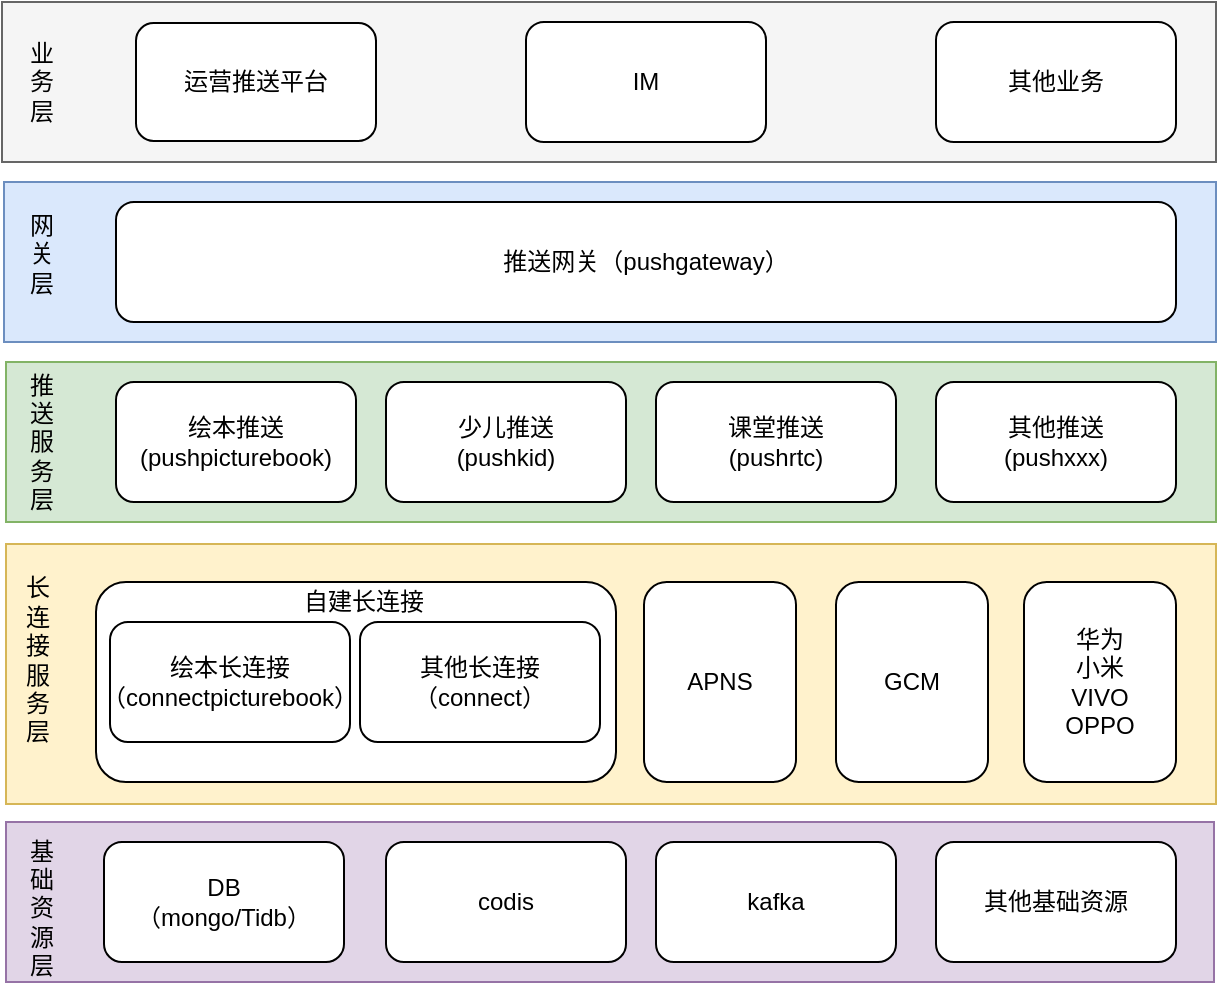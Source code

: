 <mxfile version="13.3.5" type="github" pages="9">
  <diagram id="1gmsiKiEbywhcep5-7SZ" name="推送架构">
    <mxGraphModel dx="946" dy="511" grid="0" gridSize="10" guides="1" tooltips="1" connect="1" arrows="1" fold="1" page="1" pageScale="1" pageWidth="827" pageHeight="1169" math="0" shadow="0">
      <root>
        <mxCell id="0" />
        <mxCell id="1" parent="0" />
        <mxCell id="fQvyzwxkOrsydxk8rcKy-37" value="" style="rounded=0;whiteSpace=wrap;html=1;fillColor=#e1d5e7;strokeColor=#9673a6;" parent="1" vertex="1">
          <mxGeometry x="95" y="560" width="604" height="80" as="geometry" />
        </mxCell>
        <mxCell id="fQvyzwxkOrsydxk8rcKy-36" value="" style="rounded=0;whiteSpace=wrap;html=1;fillColor=#fff2cc;strokeColor=#d6b656;" parent="1" vertex="1">
          <mxGeometry x="95" y="421" width="605" height="130" as="geometry" />
        </mxCell>
        <mxCell id="fQvyzwxkOrsydxk8rcKy-35" value="" style="rounded=0;whiteSpace=wrap;html=1;fillColor=#d5e8d4;strokeColor=#82b366;" parent="1" vertex="1">
          <mxGeometry x="95" y="330" width="605" height="80" as="geometry" />
        </mxCell>
        <mxCell id="fQvyzwxkOrsydxk8rcKy-34" value="" style="rounded=0;whiteSpace=wrap;html=1;fillColor=#dae8fc;strokeColor=#6c8ebf;" parent="1" vertex="1">
          <mxGeometry x="94" y="240" width="606" height="80" as="geometry" />
        </mxCell>
        <mxCell id="fQvyzwxkOrsydxk8rcKy-30" value="" style="rounded=0;whiteSpace=wrap;html=1;fillColor=#f5f5f5;strokeColor=#666666;fontColor=#333333;" parent="1" vertex="1">
          <mxGeometry x="93" y="150" width="607" height="80" as="geometry" />
        </mxCell>
        <mxCell id="fQvyzwxkOrsydxk8rcKy-17" value="" style="rounded=1;whiteSpace=wrap;html=1;" parent="1" vertex="1">
          <mxGeometry x="140" y="440" width="260" height="100" as="geometry" />
        </mxCell>
        <mxCell id="fQvyzwxkOrsydxk8rcKy-7" value="IM" style="rounded=1;whiteSpace=wrap;html=1;" parent="1" vertex="1">
          <mxGeometry x="355" y="160" width="120" height="60" as="geometry" />
        </mxCell>
        <mxCell id="fQvyzwxkOrsydxk8rcKy-8" value="运营推送平台" style="rounded=1;whiteSpace=wrap;html=1;" parent="1" vertex="1">
          <mxGeometry x="160" y="160.5" width="120" height="59" as="geometry" />
        </mxCell>
        <mxCell id="fQvyzwxkOrsydxk8rcKy-9" value="推送网关（pushgateway）" style="rounded=1;whiteSpace=wrap;html=1;" parent="1" vertex="1">
          <mxGeometry x="150" y="250" width="530" height="60" as="geometry" />
        </mxCell>
        <mxCell id="fQvyzwxkOrsydxk8rcKy-10" value="绘本推送(pushpicturebook)" style="rounded=1;whiteSpace=wrap;html=1;" parent="1" vertex="1">
          <mxGeometry x="150" y="340" width="120" height="60" as="geometry" />
        </mxCell>
        <mxCell id="fQvyzwxkOrsydxk8rcKy-11" value="少儿推送&lt;br&gt;(pushkid)" style="rounded=1;whiteSpace=wrap;html=1;" parent="1" vertex="1">
          <mxGeometry x="285" y="340" width="120" height="60" as="geometry" />
        </mxCell>
        <mxCell id="fQvyzwxkOrsydxk8rcKy-12" value="课堂推送&lt;br&gt;(pushrtc)" style="rounded=1;whiteSpace=wrap;html=1;" parent="1" vertex="1">
          <mxGeometry x="420" y="340" width="120" height="60" as="geometry" />
        </mxCell>
        <mxCell id="fQvyzwxkOrsydxk8rcKy-13" value="其他业务" style="rounded=1;whiteSpace=wrap;html=1;" parent="1" vertex="1">
          <mxGeometry x="560" y="160" width="120" height="60" as="geometry" />
        </mxCell>
        <mxCell id="fQvyzwxkOrsydxk8rcKy-14" value="其他推送&lt;br&gt;(pushxxx)" style="rounded=1;whiteSpace=wrap;html=1;" parent="1" vertex="1">
          <mxGeometry x="560" y="340" width="120" height="60" as="geometry" />
        </mxCell>
        <mxCell id="fQvyzwxkOrsydxk8rcKy-15" value="绘本长连接&lt;br&gt;（connectpicturebook）" style="rounded=1;whiteSpace=wrap;html=1;" parent="1" vertex="1">
          <mxGeometry x="147" y="460" width="120" height="60" as="geometry" />
        </mxCell>
        <mxCell id="fQvyzwxkOrsydxk8rcKy-16" value="其他长连接&lt;br&gt;（connect）" style="rounded=1;whiteSpace=wrap;html=1;" parent="1" vertex="1">
          <mxGeometry x="272" y="460" width="120" height="60" as="geometry" />
        </mxCell>
        <mxCell id="fQvyzwxkOrsydxk8rcKy-18" value="自建长连接" style="text;html=1;strokeColor=none;fillColor=none;align=center;verticalAlign=middle;whiteSpace=wrap;rounded=0;" parent="1" vertex="1">
          <mxGeometry x="234" y="440" width="80" height="20" as="geometry" />
        </mxCell>
        <mxCell id="fQvyzwxkOrsydxk8rcKy-19" value="APNS" style="rounded=1;whiteSpace=wrap;html=1;" parent="1" vertex="1">
          <mxGeometry x="414" y="440" width="76" height="100" as="geometry" />
        </mxCell>
        <mxCell id="fQvyzwxkOrsydxk8rcKy-24" value="GCM" style="rounded=1;whiteSpace=wrap;html=1;" parent="1" vertex="1">
          <mxGeometry x="510" y="440" width="76" height="100" as="geometry" />
        </mxCell>
        <mxCell id="fQvyzwxkOrsydxk8rcKy-25" value="华为&lt;br&gt;小米&lt;br&gt;VIVO&lt;br&gt;OPPO" style="rounded=1;whiteSpace=wrap;html=1;" parent="1" vertex="1">
          <mxGeometry x="604" y="440" width="76" height="100" as="geometry" />
        </mxCell>
        <mxCell id="fQvyzwxkOrsydxk8rcKy-26" value="DB&lt;br&gt;（mongo/Tidb）" style="rounded=1;whiteSpace=wrap;html=1;" parent="1" vertex="1">
          <mxGeometry x="144" y="570" width="120" height="60" as="geometry" />
        </mxCell>
        <mxCell id="fQvyzwxkOrsydxk8rcKy-27" value="codis" style="rounded=1;whiteSpace=wrap;html=1;" parent="1" vertex="1">
          <mxGeometry x="285" y="570" width="120" height="60" as="geometry" />
        </mxCell>
        <mxCell id="fQvyzwxkOrsydxk8rcKy-28" value="kafka" style="rounded=1;whiteSpace=wrap;html=1;" parent="1" vertex="1">
          <mxGeometry x="420" y="570" width="120" height="60" as="geometry" />
        </mxCell>
        <mxCell id="fQvyzwxkOrsydxk8rcKy-29" value="其他基础资源" style="rounded=1;whiteSpace=wrap;html=1;" parent="1" vertex="1">
          <mxGeometry x="560" y="570" width="120" height="60" as="geometry" />
        </mxCell>
        <mxCell id="gd9t8con9MzDynAxI_Vn-1" value="业&lt;br&gt;务&lt;br&gt;层" style="text;html=1;strokeColor=none;fillColor=none;align=center;verticalAlign=middle;whiteSpace=wrap;rounded=0;" parent="1" vertex="1">
          <mxGeometry x="93" y="180" width="40" height="20" as="geometry" />
        </mxCell>
        <mxCell id="gd9t8con9MzDynAxI_Vn-3" value="网&lt;br&gt;关&lt;br&gt;层" style="text;html=1;strokeColor=none;fillColor=none;align=center;verticalAlign=middle;whiteSpace=wrap;rounded=0;" parent="1" vertex="1">
          <mxGeometry x="97" y="250" width="32" height="51" as="geometry" />
        </mxCell>
        <mxCell id="gd9t8con9MzDynAxI_Vn-4" value="推&lt;br&gt;送&lt;br&gt;服&lt;br&gt;务&lt;br&gt;层" style="text;html=1;strokeColor=none;fillColor=none;align=center;verticalAlign=middle;whiteSpace=wrap;rounded=0;" parent="1" vertex="1">
          <mxGeometry x="97" y="344.5" width="32" height="51" as="geometry" />
        </mxCell>
        <mxCell id="gd9t8con9MzDynAxI_Vn-5" value="长&lt;br&gt;连&lt;br&gt;接&lt;br&gt;服&lt;br&gt;务&lt;br&gt;层" style="text;html=1;strokeColor=none;fillColor=none;align=center;verticalAlign=middle;whiteSpace=wrap;rounded=0;" parent="1" vertex="1">
          <mxGeometry x="95" y="453" width="32" height="51" as="geometry" />
        </mxCell>
        <mxCell id="gd9t8con9MzDynAxI_Vn-6" value="基&lt;br&gt;础&lt;br&gt;资&lt;br&gt;源&lt;br&gt;层" style="text;html=1;strokeColor=none;fillColor=none;align=center;verticalAlign=middle;whiteSpace=wrap;rounded=0;" parent="1" vertex="1">
          <mxGeometry x="97" y="577" width="32" height="51" as="geometry" />
        </mxCell>
      </root>
    </mxGraphModel>
  </diagram>
  <diagram id="wsFd-yzhtOEs7dSseuDR" name="推送流程">
    
    <mxGraphModel dx="946" dy="524" grid="0" gridSize="10" guides="1" tooltips="1" connect="1" arrows="1" fold="1" page="1" pageScale="1" pageWidth="827" pageHeight="1169" math="0" shadow="0">
      
      <root>
        
        <mxCell id="fRDV0XeKPv1J6HkiKC1O-0" />
        
        <mxCell id="fRDV0XeKPv1J6HkiKC1O-1" parent="fRDV0XeKPv1J6HkiKC1O-0" />
        
        <mxCell id="H0ET83P_-RouKrvaE45x-5" value="" style="group" vertex="1" connectable="0" parent="fRDV0XeKPv1J6HkiKC1O-1">
          
          <mxGeometry x="339" y="573" width="168" height="106" as="geometry" />
          
        </mxCell>
        
        <mxCell id="H0ET83P_-RouKrvaE45x-1" value="推送通道&lt;br&gt;（APNS/GCM/华为/小米...）" style="rounded=1;whiteSpace=wrap;html=1;" vertex="1" parent="H0ET83P_-RouKrvaE45x-5">
          
          <mxGeometry width="168" height="106" as="geometry" />
          
        </mxCell>
        
        <mxCell id="H0ET83P_-RouKrvaE45x-4" value="" style="html=1;verticalLabelPosition=bottom;align=center;labelBackgroundColor=#ffffff;verticalAlign=top;strokeWidth=2;strokeColor=#0080F0;shadow=0;dashed=0;shape=mxgraph.ios7.icons.globe;" vertex="1" parent="H0ET83P_-RouKrvaE45x-5">
          
          <mxGeometry x="65" y="4" width="30" height="30" as="geometry" />
          
        </mxCell>
        
        <mxCell id="H0ET83P_-RouKrvaE45x-6" value="" style="group" vertex="1" connectable="0" parent="fRDV0XeKPv1J6HkiKC1O-1">
          
          <mxGeometry x="350" y="304" width="120" height="86" as="geometry" />
          
        </mxCell>
        
        <mxCell id="H0ET83P_-RouKrvaE45x-3" value="推送服务" style="rounded=1;whiteSpace=wrap;html=1;" vertex="1" parent="H0ET83P_-RouKrvaE45x-6">
          
          <mxGeometry width="120" height="86" as="geometry" />
          
        </mxCell>
        
        <mxCell id="H0ET83P_-RouKrvaE45x-2" value="" style="html=1;verticalLabelPosition=bottom;align=center;labelBackgroundColor=#ffffff;verticalAlign=top;strokeWidth=2;strokeColor=#0080F0;shadow=0;dashed=0;shape=mxgraph.ios7.icons.pointer;" vertex="1" parent="H0ET83P_-RouKrvaE45x-6">
          
          <mxGeometry x="39" y="4" width="30" height="30" as="geometry" />
          
        </mxCell>
        
        <mxCell id="H0ET83P_-RouKrvaE45x-8" value="" style="group" vertex="1" connectable="0" parent="fRDV0XeKPv1J6HkiKC1O-1">
          
          <mxGeometry x="8" y="434" width="135" height="96" as="geometry" />
          
        </mxCell>
        
        <mxCell id="H0ET83P_-RouKrvaE45x-7" value="客户端" style="rounded=1;whiteSpace=wrap;html=1;" vertex="1" parent="H0ET83P_-RouKrvaE45x-8">
          
          <mxGeometry width="135" height="96" as="geometry" />
          
        </mxCell>
        
        <mxCell id="H0ET83P_-RouKrvaE45x-0" value="" style="image;html=1;labelBackgroundColor=#ffffff;image=img/lib/clip_art/telecommunication/iPhone_128x128.png" vertex="1" parent="H0ET83P_-RouKrvaE45x-8">
          
          <mxGeometry x="35" width="65" height="37" as="geometry" />
          
        </mxCell>
        
        <mxCell id="H0ET83P_-RouKrvaE45x-11" style="rounded=0;orthogonalLoop=1;jettySize=auto;html=1;fillColor=#dae8fc;strokeColor=#6c8ebf;" edge="1" parent="fRDV0XeKPv1J6HkiKC1O-1" source="H0ET83P_-RouKrvaE45x-7" target="H0ET83P_-RouKrvaE45x-1">
          
          <mxGeometry relative="1" as="geometry" />
          
        </mxCell>
        
        <mxCell id="H0ET83P_-RouKrvaE45x-12" value="1.1建立长连接" style="edgeLabel;html=1;align=center;verticalAlign=middle;resizable=0;points=[];" vertex="1" connectable="0" parent="H0ET83P_-RouKrvaE45x-11">
          
          <mxGeometry x="-0.019" y="1" relative="1" as="geometry">
            
            <mxPoint as="offset" />
            
          </mxGeometry>
          
        </mxCell>
        
        <mxCell id="H0ET83P_-RouKrvaE45x-13" style="edgeStyle=none;rounded=0;orthogonalLoop=1;jettySize=auto;html=1;fillColor=#dae8fc;strokeColor=#6c8ebf;exitX=0.5;exitY=0;exitDx=0;exitDy=0;entryX=0;entryY=0.25;entryDx=0;entryDy=0;" edge="1" parent="fRDV0XeKPv1J6HkiKC1O-1" source="H0ET83P_-RouKrvaE45x-7" target="H0ET83P_-RouKrvaE45x-3">
          
          <mxGeometry relative="1" as="geometry" />
          
        </mxCell>
        
        <mxCell id="H0ET83P_-RouKrvaE45x-14" value="1.2绑定设备（uid,token）" style="edgeLabel;html=1;align=center;verticalAlign=middle;resizable=0;points=[];" vertex="1" connectable="0" parent="H0ET83P_-RouKrvaE45x-13">
          
          <mxGeometry x="0.092" relative="1" as="geometry">
            
            <mxPoint as="offset" />
            
          </mxGeometry>
          
        </mxCell>
        
        <mxCell id="H0ET83P_-RouKrvaE45x-15" value="" style="endArrow=classic;html=1;entryX=1;entryY=0.5;entryDx=0;entryDy=0;fillColor=#f8cecc;strokeColor=#b85450;" edge="1" parent="fRDV0XeKPv1J6HkiKC1O-1" target="H0ET83P_-RouKrvaE45x-3">
          
          <mxGeometry width="50" height="50" relative="1" as="geometry">
            
            <mxPoint x="629" y="347" as="sourcePoint" />
            
            <mxPoint x="481" y="491" as="targetPoint" />
            
          </mxGeometry>
          
        </mxCell>
        
        <mxCell id="H0ET83P_-RouKrvaE45x-16" value="2.1推送请求(uid,msg)" style="edgeLabel;html=1;align=center;verticalAlign=middle;resizable=0;points=[];" vertex="1" connectable="0" parent="H0ET83P_-RouKrvaE45x-15">
          
          <mxGeometry x="-0.426" y="1" relative="1" as="geometry">
            
            <mxPoint x="-24" y="-1" as="offset" />
            
          </mxGeometry>
          
        </mxCell>
        
        <mxCell id="H0ET83P_-RouKrvaE45x-17" style="edgeStyle=none;rounded=0;orthogonalLoop=1;jettySize=auto;html=1;entryX=0.25;entryY=0;entryDx=0;entryDy=0;fillColor=#f8cecc;strokeColor=#b85450;exitX=0.25;exitY=1;exitDx=0;exitDy=0;" edge="1" parent="fRDV0XeKPv1J6HkiKC1O-1" source="H0ET83P_-RouKrvaE45x-3" target="H0ET83P_-RouKrvaE45x-1">
          
          <mxGeometry relative="1" as="geometry" />
          
        </mxCell>
        
        <mxCell id="H0ET83P_-RouKrvaE45x-18" value="2.2请求通道下发(token,msg)" style="edgeLabel;html=1;align=center;verticalAlign=middle;resizable=0;points=[];" vertex="1" connectable="0" parent="H0ET83P_-RouKrvaE45x-17">
          
          <mxGeometry x="-0.385" y="1" relative="1" as="geometry">
            
            <mxPoint as="offset" />
            
          </mxGeometry>
          
        </mxCell>
        
        <mxCell id="H0ET83P_-RouKrvaE45x-21" style="edgeStyle=none;rounded=0;orthogonalLoop=1;jettySize=auto;html=1;entryX=0.5;entryY=1;entryDx=0;entryDy=0;exitX=0;exitY=0.689;exitDx=0;exitDy=0;exitPerimeter=0;" edge="1" parent="fRDV0XeKPv1J6HkiKC1O-1" source="H0ET83P_-RouKrvaE45x-1" target="H0ET83P_-RouKrvaE45x-7">
          
          <mxGeometry relative="1" as="geometry" />
          
        </mxCell>
        
        <mxCell id="H0ET83P_-RouKrvaE45x-22" value="2.3基于长连接将消息发送到客户端" style="edgeLabel;html=1;align=center;verticalAlign=middle;resizable=0;points=[];" vertex="1" connectable="0" parent="H0ET83P_-RouKrvaE45x-21">
          
          <mxGeometry x="0.149" relative="1" as="geometry">
            
            <mxPoint as="offset" />
            
          </mxGeometry>
          
        </mxCell>
        
        <mxCell id="H0ET83P_-RouKrvaE45x-23" style="edgeStyle=none;rounded=0;orthogonalLoop=1;jettySize=auto;html=1;exitX=1;exitY=0.25;exitDx=0;exitDy=0;fillColor=#fff2cc;strokeColor=#d6b656;" edge="1" parent="fRDV0XeKPv1J6HkiKC1O-1" source="H0ET83P_-RouKrvaE45x-7" target="H0ET83P_-RouKrvaE45x-3">
          
          <mxGeometry relative="1" as="geometry" />
          
        </mxCell>
        
        <mxCell id="H0ET83P_-RouKrvaE45x-24" value="3.1消息回执上报" style="edgeLabel;html=1;align=center;verticalAlign=middle;resizable=0;points=[];" vertex="1" connectable="0" parent="H0ET83P_-RouKrvaE45x-23">
          
          <mxGeometry x="-0.047" y="-1" relative="1" as="geometry">
            
            <mxPoint as="offset" />
            
          </mxGeometry>
          
        </mxCell>
        
      </root>
      
    </mxGraphModel>
    
  </diagram>
  <diagram id="nRUWV36_h88AqcKFLzAI" name="推送网关实现">
    
    <mxGraphModel dx="946" dy="524" grid="0" gridSize="10" guides="1" tooltips="1" connect="1" arrows="1" fold="1" page="0" pageScale="1" pageWidth="827" pageHeight="1169" math="0" shadow="0">
      
      <root>
        
        <mxCell id="_167evJI73FkvQBhIOkR-0" />
        
        <mxCell id="_167evJI73FkvQBhIOkR-1" parent="_167evJI73FkvQBhIOkR-0" />
        
        <mxCell id="_167evJI73FkvQBhIOkR-21" value="" style="rounded=0;whiteSpace=wrap;html=1;" vertex="1" parent="_167evJI73FkvQBhIOkR-1">
          
          <mxGeometry x="296.5" y="47" width="144" height="184" as="geometry" />
          
        </mxCell>
        
        <mxCell id="_167evJI73FkvQBhIOkR-3" value="" style="endArrow=classic;html=1;" edge="1" parent="_167evJI73FkvQBhIOkR-1">
          
          <mxGeometry width="50" height="50" relative="1" as="geometry">
            
            <mxPoint x="17" y="234" as="sourcePoint" />
            
            <mxPoint x="140" y="234" as="targetPoint" />
            
          </mxGeometry>
          
        </mxCell>
        
        <mxCell id="_167evJI73FkvQBhIOkR-4" value="" style="endArrow=classic;html=1;" edge="1" parent="_167evJI73FkvQBhIOkR-1">
          
          <mxGeometry width="50" height="50" relative="1" as="geometry">
            
            <mxPoint x="18" y="254" as="sourcePoint" />
            
            <mxPoint x="149" y="254" as="targetPoint" />
            
          </mxGeometry>
          
        </mxCell>
        
        <mxCell id="_167evJI73FkvQBhIOkR-5" value="" style="endArrow=classic;html=1;" edge="1" parent="_167evJI73FkvQBhIOkR-1">
          
          <mxGeometry width="50" height="50" relative="1" as="geometry">
            
            <mxPoint x="18" y="272" as="sourcePoint" />
            
            <mxPoint x="141" y="272" as="targetPoint" />
            
          </mxGeometry>
          
        </mxCell>
        
        <mxCell id="_167evJI73FkvQBhIOkR-7" value="推送请求&lt;br&gt;（uid,src,ptype,msg）" style="text;html=1;strokeColor=none;fillColor=none;align=center;verticalAlign=middle;whiteSpace=wrap;rounded=0;" vertex="1" parent="_167evJI73FkvQBhIOkR-1">
          
          <mxGeometry x="28" y="203" width="107" height="20" as="geometry" />
          
        </mxCell>
        
        <mxCell id="_167evJI73FkvQBhIOkR-13" value="" style="group" vertex="1" connectable="0" parent="_167evJI73FkvQBhIOkR-1">
          
          <mxGeometry x="317" y="80" width="121" height="170" as="geometry" />
          
        </mxCell>
        
        <mxCell id="_167evJI73FkvQBhIOkR-10" value="" style="shape=datastore;whiteSpace=wrap;html=1;rotation=90;" vertex="1" parent="_167evJI73FkvQBhIOkR-13">
          
          <mxGeometry x="35.5" y="-35.5" width="32" height="103" as="geometry" />
          
        </mxCell>
        
        <mxCell id="_167evJI73FkvQBhIOkR-11" value="high topic" style="text;html=1;strokeColor=none;fillColor=none;align=center;verticalAlign=middle;whiteSpace=wrap;rounded=0;" vertex="1" parent="_167evJI73FkvQBhIOkR-13">
          
          <mxGeometry x="19.5" y="6" width="40" height="20" as="geometry" />
          
        </mxCell>
        
        <mxCell id="_167evJI73FkvQBhIOkR-14" value="" style="group" vertex="1" connectable="0" parent="_167evJI73FkvQBhIOkR-1">
          
          <mxGeometry x="317" y="130" width="103" height="32" as="geometry" />
          
        </mxCell>
        
        <mxCell id="_167evJI73FkvQBhIOkR-15" value="" style="shape=datastore;whiteSpace=wrap;html=1;rotation=90;" vertex="1" parent="_167evJI73FkvQBhIOkR-14">
          
          <mxGeometry x="35.5" y="-35.5" width="32" height="103" as="geometry" />
          
        </mxCell>
        
        <mxCell id="_167evJI73FkvQBhIOkR-16" value="normal topic" style="text;html=1;strokeColor=none;fillColor=none;align=center;verticalAlign=middle;whiteSpace=wrap;rounded=0;" vertex="1" parent="_167evJI73FkvQBhIOkR-14">
          
          <mxGeometry x="19.5" y="6" width="40" height="20" as="geometry" />
          
        </mxCell>
        
        <mxCell id="_167evJI73FkvQBhIOkR-17" value="" style="group" vertex="1" connectable="0" parent="_167evJI73FkvQBhIOkR-1">
          
          <mxGeometry x="317" y="181" width="103" height="32" as="geometry" />
          
        </mxCell>
        
        <mxCell id="_167evJI73FkvQBhIOkR-18" value="" style="shape=datastore;whiteSpace=wrap;html=1;rotation=90;" vertex="1" parent="_167evJI73FkvQBhIOkR-17">
          
          <mxGeometry x="35.5" y="-35.5" width="32" height="103" as="geometry" />
          
        </mxCell>
        
        <mxCell id="_167evJI73FkvQBhIOkR-19" value="low topic" style="text;html=1;strokeColor=none;fillColor=none;align=center;verticalAlign=middle;whiteSpace=wrap;rounded=0;" vertex="1" parent="_167evJI73FkvQBhIOkR-17">
          
          <mxGeometry x="19.5" y="6" width="40" height="20" as="geometry" />
          
        </mxCell>
        
        <mxCell id="_167evJI73FkvQBhIOkR-22" value="业务1队列" style="text;html=1;strokeColor=none;fillColor=none;align=center;verticalAlign=middle;whiteSpace=wrap;rounded=0;" vertex="1" parent="_167evJI73FkvQBhIOkR-1">
          
          <mxGeometry x="336.5" y="51" width="64" height="20" as="geometry" />
          
        </mxCell>
        
        <mxCell id="_167evJI73FkvQBhIOkR-61" style="edgeStyle=none;rounded=0;orthogonalLoop=1;jettySize=auto;html=1;exitX=1;exitY=0.5;exitDx=0;exitDy=0;entryX=0.368;entryY=-0.028;entryDx=0;entryDy=0;entryPerimeter=0;" edge="1" parent="_167evJI73FkvQBhIOkR-1" source="_167evJI73FkvQBhIOkR-37" target="_167evJI73FkvQBhIOkR-49">
          
          <mxGeometry relative="1" as="geometry" />
          
        </mxCell>
        
        <mxCell id="_167evJI73FkvQBhIOkR-37" value="high&lt;br&gt;routine pool" style="ellipse;whiteSpace=wrap;html=1;" vertex="1" parent="_167evJI73FkvQBhIOkR-1">
          
          <mxGeometry x="526" y="80" width="92" height="36" as="geometry" />
          
        </mxCell>
        
        <mxCell id="_167evJI73FkvQBhIOkR-40" style="edgeStyle=none;rounded=0;orthogonalLoop=1;jettySize=auto;html=1;exitX=0.5;exitY=0;exitDx=0;exitDy=0;" edge="1" parent="_167evJI73FkvQBhIOkR-1" source="_167evJI73FkvQBhIOkR-10" target="_167evJI73FkvQBhIOkR-37">
          
          <mxGeometry relative="1" as="geometry" />
          
        </mxCell>
        
        <mxCell id="_167evJI73FkvQBhIOkR-94" value="限速消费" style="edgeLabel;html=1;align=center;verticalAlign=middle;resizable=0;points=[];" vertex="1" connectable="0" parent="_167evJI73FkvQBhIOkR-40">
          
          <mxGeometry x="-0.095" y="1" relative="1" as="geometry">
            
            <mxPoint as="offset" />
            
          </mxGeometry>
          
        </mxCell>
        
        <mxCell id="_167evJI73FkvQBhIOkR-62" style="edgeStyle=none;rounded=0;orthogonalLoop=1;jettySize=auto;html=1;exitX=1;exitY=0.5;exitDx=0;exitDy=0;entryX=0.353;entryY=-0.028;entryDx=0;entryDy=0;entryPerimeter=0;" edge="1" parent="_167evJI73FkvQBhIOkR-1" source="_167evJI73FkvQBhIOkR-41" target="_167evJI73FkvQBhIOkR-49">
          
          <mxGeometry relative="1" as="geometry" />
          
        </mxCell>
        
        <mxCell id="_167evJI73FkvQBhIOkR-41" value="normal&lt;br&gt;&lt;span&gt;routine pool&lt;/span&gt;" style="ellipse;whiteSpace=wrap;html=1;" vertex="1" parent="_167evJI73FkvQBhIOkR-1">
          
          <mxGeometry x="526" y="126" width="92" height="36" as="geometry" />
          
        </mxCell>
        
        <mxCell id="_167evJI73FkvQBhIOkR-63" style="edgeStyle=none;rounded=0;orthogonalLoop=1;jettySize=auto;html=1;exitX=1;exitY=0.5;exitDx=0;exitDy=0;entryX=0.397;entryY=-0.028;entryDx=0;entryDy=0;entryPerimeter=0;" edge="1" parent="_167evJI73FkvQBhIOkR-1" source="_167evJI73FkvQBhIOkR-42" target="_167evJI73FkvQBhIOkR-49">
          
          <mxGeometry relative="1" as="geometry">
            
            <mxPoint x="703" y="195" as="targetPoint" />
            
          </mxGeometry>
          
        </mxCell>
        
        <mxCell id="_167evJI73FkvQBhIOkR-42" value="low&lt;br&gt;&lt;span&gt;routine pool&lt;/span&gt;" style="ellipse;whiteSpace=wrap;html=1;" vertex="1" parent="_167evJI73FkvQBhIOkR-1">
          
          <mxGeometry x="529" y="177" width="92" height="36" as="geometry" />
          
        </mxCell>
        
        <mxCell id="_167evJI73FkvQBhIOkR-43" style="edgeStyle=none;rounded=0;orthogonalLoop=1;jettySize=auto;html=1;exitX=0.5;exitY=0;exitDx=0;exitDy=0;" edge="1" parent="_167evJI73FkvQBhIOkR-1" source="_167evJI73FkvQBhIOkR-15" target="_167evJI73FkvQBhIOkR-41">
          
          <mxGeometry relative="1" as="geometry" />
          
        </mxCell>
        
        <mxCell id="_167evJI73FkvQBhIOkR-95" value="限速消费" style="edgeLabel;html=1;align=center;verticalAlign=middle;resizable=0;points=[];" vertex="1" connectable="0" parent="_167evJI73FkvQBhIOkR-43">
          
          <mxGeometry x="-0.226" y="2" relative="1" as="geometry">
            
            <mxPoint x="8.03" y="0.54" as="offset" />
            
          </mxGeometry>
          
        </mxCell>
        
        <mxCell id="_167evJI73FkvQBhIOkR-44" style="edgeStyle=none;rounded=0;orthogonalLoop=1;jettySize=auto;html=1;exitX=0.5;exitY=0;exitDx=0;exitDy=0;" edge="1" parent="_167evJI73FkvQBhIOkR-1" source="_167evJI73FkvQBhIOkR-18" target="_167evJI73FkvQBhIOkR-42">
          
          <mxGeometry relative="1" as="geometry" />
          
        </mxCell>
        
        <mxCell id="_167evJI73FkvQBhIOkR-96" value="限速消费" style="edgeLabel;html=1;align=center;verticalAlign=middle;resizable=0;points=[];" vertex="1" connectable="0" parent="_167evJI73FkvQBhIOkR-44">
          
          <mxGeometry x="-0.211" y="-1" relative="1" as="geometry">
            
            <mxPoint x="7.99" y="0.05" as="offset" />
            
          </mxGeometry>
          
        </mxCell>
        
        <mxCell id="_167evJI73FkvQBhIOkR-48" style="edgeStyle=none;rounded=0;orthogonalLoop=1;jettySize=auto;html=1;exitX=0.5;exitY=0;exitDx=0;exitDy=0;exitPerimeter=0;entryX=0;entryY=0.5;entryDx=0;entryDy=0;" edge="1" parent="_167evJI73FkvQBhIOkR-1" source="_167evJI73FkvQBhIOkR-46" target="_167evJI73FkvQBhIOkR-21">
          
          <mxGeometry relative="1" as="geometry" />
          
        </mxCell>
        
        <mxCell id="_167evJI73FkvQBhIOkR-88" style="edgeStyle=none;rounded=0;orthogonalLoop=1;jettySize=auto;html=1;exitX=0.5;exitY=1;exitDx=0;exitDy=0;exitPerimeter=0;entryX=0;entryY=0.5;entryDx=0;entryDy=0;" edge="1" parent="_167evJI73FkvQBhIOkR-1" source="_167evJI73FkvQBhIOkR-46" target="_167evJI73FkvQBhIOkR-64">
          
          <mxGeometry relative="1" as="geometry" />
          
        </mxCell>
        
        <mxCell id="_167evJI73FkvQBhIOkR-46" value="队列路由" style="strokeWidth=2;html=1;shape=mxgraph.flowchart.decision;whiteSpace=wrap;" vertex="1" parent="_167evJI73FkvQBhIOkR-1">
          
          <mxGeometry x="175" y="232" width="100" height="71" as="geometry" />
          
        </mxCell>
        
        <mxCell id="_167evJI73FkvQBhIOkR-47" value="" style="strokeWidth=2;html=1;shape=mxgraph.flowchart.annotation_1;align=left;pointerEvents=1;" vertex="1" parent="_167evJI73FkvQBhIOkR-1">
          
          <mxGeometry x="158" y="30" width="15" height="466" as="geometry" />
          
        </mxCell>
        
        <mxCell id="_167evJI73FkvQBhIOkR-49" value="" style="rounded=1;whiteSpace=wrap;html=1;absoluteArcSize=1;arcSize=14;strokeWidth=2;" vertex="1" parent="_167evJI73FkvQBhIOkR-1">
          
          <mxGeometry x="678" y="203" width="68" height="141" as="geometry" />
          
        </mxCell>
        
        <mxCell id="_167evJI73FkvQBhIOkR-50" value="消息&lt;br&gt;执行器" style="text;html=1;strokeColor=none;fillColor=none;align=center;verticalAlign=middle;whiteSpace=wrap;rounded=0;" vertex="1" parent="_167evJI73FkvQBhIOkR-1">
          
          <mxGeometry x="688" y="208" width="40" height="20" as="geometry" />
          
        </mxCell>
        
        <mxCell id="_167evJI73FkvQBhIOkR-57" style="edgeStyle=none;rounded=0;orthogonalLoop=1;jettySize=auto;html=1;exitX=1;exitY=0.5;exitDx=0;exitDy=0;exitPerimeter=0;entryX=0;entryY=0.5;entryDx=0;entryDy=0;" edge="1" parent="_167evJI73FkvQBhIOkR-1" source="_167evJI73FkvQBhIOkR-51" target="_167evJI73FkvQBhIOkR-53">
          
          <mxGeometry relative="1" as="geometry" />
          
        </mxCell>
        
        <mxCell id="_167evJI73FkvQBhIOkR-58" style="edgeStyle=none;rounded=0;orthogonalLoop=1;jettySize=auto;html=1;exitX=1;exitY=0.5;exitDx=0;exitDy=0;exitPerimeter=0;entryX=0;entryY=0.5;entryDx=0;entryDy=0;" edge="1" parent="_167evJI73FkvQBhIOkR-1" source="_167evJI73FkvQBhIOkR-51" target="_167evJI73FkvQBhIOkR-54">
          
          <mxGeometry relative="1" as="geometry" />
          
        </mxCell>
        
        <mxCell id="_167evJI73FkvQBhIOkR-59" style="edgeStyle=none;rounded=0;orthogonalLoop=1;jettySize=auto;html=1;exitX=1;exitY=0.5;exitDx=0;exitDy=0;exitPerimeter=0;entryX=0;entryY=0.5;entryDx=0;entryDy=0;" edge="1" parent="_167evJI73FkvQBhIOkR-1" source="_167evJI73FkvQBhIOkR-51" target="_167evJI73FkvQBhIOkR-55">
          
          <mxGeometry relative="1" as="geometry" />
          
        </mxCell>
        
        <mxCell id="_167evJI73FkvQBhIOkR-60" style="edgeStyle=none;rounded=0;orthogonalLoop=1;jettySize=auto;html=1;exitX=1;exitY=0.5;exitDx=0;exitDy=0;exitPerimeter=0;entryX=0;entryY=0.5;entryDx=0;entryDy=0;" edge="1" parent="_167evJI73FkvQBhIOkR-1" source="_167evJI73FkvQBhIOkR-51" target="_167evJI73FkvQBhIOkR-56">
          
          <mxGeometry relative="1" as="geometry" />
          
        </mxCell>
        
        <mxCell id="_167evJI73FkvQBhIOkR-51" value="推送路由" style="strokeWidth=2;html=1;shape=mxgraph.flowchart.decision;whiteSpace=wrap;" vertex="1" parent="_167evJI73FkvQBhIOkR-1">
          
          <mxGeometry x="683.5" y="264" width="57" height="48" as="geometry" />
          
        </mxCell>
        
        <mxCell id="_167evJI73FkvQBhIOkR-52" value="" style="strokeWidth=2;html=1;shape=mxgraph.flowchart.annotation_1;align=left;pointerEvents=1;rotation=-180;" vertex="1" parent="_167evJI73FkvQBhIOkR-1">
          
          <mxGeometry x="765" y="30" width="15" height="449" as="geometry" />
          
        </mxCell>
        
        <mxCell id="_167evJI73FkvQBhIOkR-53" value="pushpicturebook" style="rounded=1;whiteSpace=wrap;html=1;" vertex="1" parent="_167evJI73FkvQBhIOkR-1">
          
          <mxGeometry x="808" y="160" width="112" height="34" as="geometry" />
          
        </mxCell>
        
        <mxCell id="_167evJI73FkvQBhIOkR-54" value="pushkid" style="rounded=1;whiteSpace=wrap;html=1;" vertex="1" parent="_167evJI73FkvQBhIOkR-1">
          
          <mxGeometry x="810" y="236" width="112" height="34" as="geometry" />
          
        </mxCell>
        
        <mxCell id="_167evJI73FkvQBhIOkR-55" value="pushrtc" style="rounded=1;whiteSpace=wrap;html=1;" vertex="1" parent="_167evJI73FkvQBhIOkR-1">
          
          <mxGeometry x="812" y="306" width="112" height="34" as="geometry" />
          
        </mxCell>
        
        <mxCell id="_167evJI73FkvQBhIOkR-56" value="push..." style="rounded=1;whiteSpace=wrap;html=1;" vertex="1" parent="_167evJI73FkvQBhIOkR-1">
          
          <mxGeometry x="812" y="370" width="112" height="34" as="geometry" />
          
        </mxCell>
        
        <mxCell id="_167evJI73FkvQBhIOkR-64" value="" style="rounded=0;whiteSpace=wrap;html=1;" vertex="1" parent="_167evJI73FkvQBhIOkR-1">
          
          <mxGeometry x="296.5" y="300" width="144" height="184" as="geometry" />
          
        </mxCell>
        
        <mxCell id="_167evJI73FkvQBhIOkR-65" value="" style="group" vertex="1" connectable="0" parent="_167evJI73FkvQBhIOkR-1">
          
          <mxGeometry x="317" y="333" width="121" height="170" as="geometry" />
          
        </mxCell>
        
        <mxCell id="_167evJI73FkvQBhIOkR-66" value="" style="shape=datastore;whiteSpace=wrap;html=1;rotation=90;" vertex="1" parent="_167evJI73FkvQBhIOkR-65">
          
          <mxGeometry x="35.5" y="-35.5" width="32" height="103" as="geometry" />
          
        </mxCell>
        
        <mxCell id="_167evJI73FkvQBhIOkR-67" value="high topic" style="text;html=1;strokeColor=none;fillColor=none;align=center;verticalAlign=middle;whiteSpace=wrap;rounded=0;" vertex="1" parent="_167evJI73FkvQBhIOkR-65">
          
          <mxGeometry x="19.5" y="6" width="40" height="20" as="geometry" />
          
        </mxCell>
        
        <mxCell id="_167evJI73FkvQBhIOkR-68" value="" style="group" vertex="1" connectable="0" parent="_167evJI73FkvQBhIOkR-1">
          
          <mxGeometry x="317" y="383" width="103" height="32" as="geometry" />
          
        </mxCell>
        
        <mxCell id="_167evJI73FkvQBhIOkR-69" value="" style="shape=datastore;whiteSpace=wrap;html=1;rotation=90;" vertex="1" parent="_167evJI73FkvQBhIOkR-68">
          
          <mxGeometry x="35.5" y="-35.5" width="32" height="103" as="geometry" />
          
        </mxCell>
        
        <mxCell id="_167evJI73FkvQBhIOkR-70" value="normal topic" style="text;html=1;strokeColor=none;fillColor=none;align=center;verticalAlign=middle;whiteSpace=wrap;rounded=0;" vertex="1" parent="_167evJI73FkvQBhIOkR-68">
          
          <mxGeometry x="19.5" y="6" width="40" height="20" as="geometry" />
          
        </mxCell>
        
        <mxCell id="_167evJI73FkvQBhIOkR-71" value="" style="group" vertex="1" connectable="0" parent="_167evJI73FkvQBhIOkR-1">
          
          <mxGeometry x="317" y="434" width="103" height="32" as="geometry" />
          
        </mxCell>
        
        <mxCell id="_167evJI73FkvQBhIOkR-72" value="" style="shape=datastore;whiteSpace=wrap;html=1;rotation=90;" vertex="1" parent="_167evJI73FkvQBhIOkR-71">
          
          <mxGeometry x="35.5" y="-35.5" width="32" height="103" as="geometry" />
          
        </mxCell>
        
        <mxCell id="_167evJI73FkvQBhIOkR-73" value="low topic" style="text;html=1;strokeColor=none;fillColor=none;align=center;verticalAlign=middle;whiteSpace=wrap;rounded=0;" vertex="1" parent="_167evJI73FkvQBhIOkR-71">
          
          <mxGeometry x="19.5" y="6" width="40" height="20" as="geometry" />
          
        </mxCell>
        
        <mxCell id="_167evJI73FkvQBhIOkR-74" value="业务2队列" style="text;html=1;strokeColor=none;fillColor=none;align=center;verticalAlign=middle;whiteSpace=wrap;rounded=0;" vertex="1" parent="_167evJI73FkvQBhIOkR-1">
          
          <mxGeometry x="336.5" y="304" width="64" height="20" as="geometry" />
          
        </mxCell>
        
        <mxCell id="_167evJI73FkvQBhIOkR-75" style="edgeStyle=none;rounded=0;orthogonalLoop=1;jettySize=auto;html=1;exitX=1;exitY=0.5;exitDx=0;exitDy=0;entryX=0.5;entryY=1;entryDx=0;entryDy=0;" edge="1" parent="_167evJI73FkvQBhIOkR-1" source="_167evJI73FkvQBhIOkR-76" target="_167evJI73FkvQBhIOkR-49">
          
          <mxGeometry relative="1" as="geometry">
            
            <mxPoint x="678" y="385" as="targetPoint" />
            
          </mxGeometry>
          
        </mxCell>
        
        <mxCell id="_167evJI73FkvQBhIOkR-76" value="high&lt;br&gt;routine pool" style="ellipse;whiteSpace=wrap;html=1;" vertex="1" parent="_167evJI73FkvQBhIOkR-1">
          
          <mxGeometry x="526" y="333" width="92" height="36" as="geometry" />
          
        </mxCell>
        
        <mxCell id="_167evJI73FkvQBhIOkR-77" style="edgeStyle=none;rounded=0;orthogonalLoop=1;jettySize=auto;html=1;exitX=0.5;exitY=0;exitDx=0;exitDy=0;" edge="1" parent="_167evJI73FkvQBhIOkR-1" source="_167evJI73FkvQBhIOkR-66" target="_167evJI73FkvQBhIOkR-76">
          
          <mxGeometry relative="1" as="geometry" />
          
        </mxCell>
        
        <mxCell id="_167evJI73FkvQBhIOkR-97" value="限速消费" style="edgeLabel;html=1;align=center;verticalAlign=middle;resizable=0;points=[];" vertex="1" connectable="0" parent="_167evJI73FkvQBhIOkR-77">
          
          <mxGeometry x="-0.038" relative="1" as="geometry">
            
            <mxPoint as="offset" />
            
          </mxGeometry>
          
        </mxCell>
        
        <mxCell id="_167evJI73FkvQBhIOkR-78" style="edgeStyle=none;rounded=0;orthogonalLoop=1;jettySize=auto;html=1;exitX=1;exitY=0.5;exitDx=0;exitDy=0;entryX=0.5;entryY=1;entryDx=0;entryDy=0;" edge="1" parent="_167evJI73FkvQBhIOkR-1" source="_167evJI73FkvQBhIOkR-79" target="_167evJI73FkvQBhIOkR-49">
          
          <mxGeometry relative="1" as="geometry">
            
            <mxPoint x="678" y="385" as="targetPoint" />
            
          </mxGeometry>
          
        </mxCell>
        
        <mxCell id="_167evJI73FkvQBhIOkR-79" value="normal&lt;br&gt;&lt;span&gt;routine pool&lt;/span&gt;" style="ellipse;whiteSpace=wrap;html=1;" vertex="1" parent="_167evJI73FkvQBhIOkR-1">
          
          <mxGeometry x="526" y="379" width="92" height="36" as="geometry" />
          
        </mxCell>
        
        <mxCell id="_167evJI73FkvQBhIOkR-80" style="edgeStyle=none;rounded=0;orthogonalLoop=1;jettySize=auto;html=1;exitX=1;exitY=0.5;exitDx=0;exitDy=0;entryX=0.5;entryY=1;entryDx=0;entryDy=0;" edge="1" parent="_167evJI73FkvQBhIOkR-1" source="_167evJI73FkvQBhIOkR-81" target="_167evJI73FkvQBhIOkR-49">
          
          <mxGeometry relative="1" as="geometry">
            
            <mxPoint x="678" y="385" as="targetPoint" />
            
          </mxGeometry>
          
        </mxCell>
        
        <mxCell id="_167evJI73FkvQBhIOkR-81" value="low&lt;br&gt;&lt;span&gt;routine pool&lt;/span&gt;" style="ellipse;whiteSpace=wrap;html=1;" vertex="1" parent="_167evJI73FkvQBhIOkR-1">
          
          <mxGeometry x="529" y="430" width="92" height="36" as="geometry" />
          
        </mxCell>
        
        <mxCell id="_167evJI73FkvQBhIOkR-82" style="edgeStyle=none;rounded=0;orthogonalLoop=1;jettySize=auto;html=1;exitX=0.5;exitY=0;exitDx=0;exitDy=0;" edge="1" parent="_167evJI73FkvQBhIOkR-1" source="_167evJI73FkvQBhIOkR-69" target="_167evJI73FkvQBhIOkR-79">
          
          <mxGeometry relative="1" as="geometry" />
          
        </mxCell>
        
        <mxCell id="_167evJI73FkvQBhIOkR-98" value="限速消费" style="edgeLabel;html=1;align=center;verticalAlign=middle;resizable=0;points=[];" vertex="1" connectable="0" parent="_167evJI73FkvQBhIOkR-82">
          
          <mxGeometry x="-0.208" y="-1" relative="1" as="geometry">
            
            <mxPoint x="7.99" y="-0.45" as="offset" />
            
          </mxGeometry>
          
        </mxCell>
        
        <mxCell id="_167evJI73FkvQBhIOkR-83" style="edgeStyle=none;rounded=0;orthogonalLoop=1;jettySize=auto;html=1;exitX=0.5;exitY=0;exitDx=0;exitDy=0;" edge="1" parent="_167evJI73FkvQBhIOkR-1" source="_167evJI73FkvQBhIOkR-72" target="_167evJI73FkvQBhIOkR-81">
          
          <mxGeometry relative="1" as="geometry" />
          
        </mxCell>
        
        <mxCell id="_167evJI73FkvQBhIOkR-99" value="限速消费" style="edgeLabel;html=1;align=center;verticalAlign=middle;resizable=0;points=[];" vertex="1" connectable="0" parent="_167evJI73FkvQBhIOkR-83">
          
          <mxGeometry x="-0.138" relative="1" as="geometry">
            
            <mxPoint x="4" y="-1.39" as="offset" />
            
          </mxGeometry>
          
        </mxCell>
        
      </root>
      
    </mxGraphModel>
    
  </diagram>
  <diagram id="vI7WTgKBJ_mIyGKyhFNS" name="推送实现">
    
    <mxGraphModel dx="1513" dy="613" grid="0" gridSize="10" guides="1" tooltips="1" connect="1" arrows="1" fold="1" page="0" pageScale="1" pageWidth="827" pageHeight="1169" math="0" shadow="0">
      
      <root>
        
        <mxCell id="6zhHXNrFhYMKChzCQ_a1-0" />
        
        <mxCell id="6zhHXNrFhYMKChzCQ_a1-1" parent="6zhHXNrFhYMKChzCQ_a1-0" />
        
        <mxCell id="s9zN31DH2r4-Wa5S8OY2-28" style="edgeStyle=none;rounded=0;orthogonalLoop=1;jettySize=auto;html=1;" edge="1" parent="6zhHXNrFhYMKChzCQ_a1-1" source="s9zN31DH2r4-Wa5S8OY2-22" target="s9zN31DH2r4-Wa5S8OY2-23">
          
          <mxGeometry relative="1" as="geometry" />
          
        </mxCell>
        
        <mxCell id="s9zN31DH2r4-Wa5S8OY2-22" value="DB添加/更新&lt;br&gt;绑定信息" style="rounded=1;whiteSpace=wrap;html=1;" vertex="1" parent="6zhHXNrFhYMKChzCQ_a1-1">
          
          <mxGeometry x="292" y="27" width="120" height="60" as="geometry" />
          
        </mxCell>
        
        <mxCell id="s9zN31DH2r4-Wa5S8OY2-29" style="edgeStyle=none;rounded=0;orthogonalLoop=1;jettySize=auto;html=1;" edge="1" parent="6zhHXNrFhYMKChzCQ_a1-1" source="s9zN31DH2r4-Wa5S8OY2-23" target="s9zN31DH2r4-Wa5S8OY2-25">
          
          <mxGeometry relative="1" as="geometry" />
          
        </mxCell>
        
        <mxCell id="s9zN31DH2r4-Wa5S8OY2-23" value="删除缓存" style="rounded=1;whiteSpace=wrap;html=1;" vertex="1" parent="6zhHXNrFhYMKChzCQ_a1-1">
          
          <mxGeometry x="483" y="29" width="120" height="60" as="geometry" />
          
        </mxCell>
        
        <mxCell id="s9zN31DH2r4-Wa5S8OY2-26" style="edgeStyle=none;rounded=0;orthogonalLoop=1;jettySize=auto;html=1;" edge="1" parent="6zhHXNrFhYMKChzCQ_a1-1" source="s9zN31DH2r4-Wa5S8OY2-24" target="s9zN31DH2r4-Wa5S8OY2-22">
          
          <mxGeometry relative="1" as="geometry" />
          
        </mxCell>
        
        <mxCell id="s9zN31DH2r4-Wa5S8OY2-27" value="&lt;span style=&quot;font-size: 12px ; background-color: rgb(248 , 249 , 250)&quot;&gt;收到绑定请求&lt;/span&gt;&lt;br style=&quot;font-size: 12px ; background-color: rgb(248 , 249 , 250)&quot;&gt;&lt;span style=&quot;font-size: 12px ; background-color: rgb(248 , 249 , 250)&quot;&gt;（uid,src,token,ttype）&lt;/span&gt;" style="edgeLabel;html=1;align=center;verticalAlign=middle;resizable=0;points=[];" vertex="1" connectable="0" parent="s9zN31DH2r4-Wa5S8OY2-26">
          
          <mxGeometry x="0.096" y="-1" relative="1" as="geometry">
            
            <mxPoint x="-16" y="0.03" as="offset" />
            
          </mxGeometry>
          
        </mxCell>
        
        <mxCell id="s9zN31DH2r4-Wa5S8OY2-24" value="开始" style="strokeWidth=2;html=1;shape=mxgraph.flowchart.start_1;whiteSpace=wrap;" vertex="1" parent="6zhHXNrFhYMKChzCQ_a1-1">
          
          <mxGeometry x="-15" y="29" width="100" height="60" as="geometry" />
          
        </mxCell>
        
        <mxCell id="s9zN31DH2r4-Wa5S8OY2-25" value="结束" style="strokeWidth=2;html=1;shape=mxgraph.flowchart.start_1;whiteSpace=wrap;" vertex="1" parent="6zhHXNrFhYMKChzCQ_a1-1">
          
          <mxGeometry x="667" y="29" width="100" height="60" as="geometry" />
          
        </mxCell>
        
        <mxCell id="s9zN31DH2r4-Wa5S8OY2-31" style="edgeStyle=none;rounded=0;orthogonalLoop=1;jettySize=auto;html=1;entryX=0;entryY=0.5;entryDx=0;entryDy=0;entryPerimeter=0;" edge="1" parent="6zhHXNrFhYMKChzCQ_a1-1" source="s9zN31DH2r4-Wa5S8OY2-32" target="s9zN31DH2r4-Wa5S8OY2-49">
          
          <mxGeometry relative="1" as="geometry">
            
            <mxPoint x="453.415" y="340.957" as="targetPoint" />
            
          </mxGeometry>
          
        </mxCell>
        
        <mxCell id="s9zN31DH2r4-Wa5S8OY2-32" value="根据ptype获取&lt;br&gt;推送通道信息" style="rounded=1;whiteSpace=wrap;html=1;" vertex="1" parent="6zhHXNrFhYMKChzCQ_a1-1">
          
          <mxGeometry x="302" y="310" width="120" height="60" as="geometry" />
          
        </mxCell>
        
        <mxCell id="s9zN31DH2r4-Wa5S8OY2-35" style="edgeStyle=none;rounded=0;orthogonalLoop=1;jettySize=auto;html=1;" edge="1" parent="6zhHXNrFhYMKChzCQ_a1-1" source="s9zN31DH2r4-Wa5S8OY2-37" target="s9zN31DH2r4-Wa5S8OY2-32">
          
          <mxGeometry relative="1" as="geometry" />
          
        </mxCell>
        
        <mxCell id="s9zN31DH2r4-Wa5S8OY2-36" value="&lt;span style=&quot;font-size: 12px ; background-color: rgb(248 , 249 , 250)&quot;&gt;收到推送请求&lt;/span&gt;&lt;br style=&quot;font-size: 12px ; background-color: rgb(248 , 249 , 250)&quot;&gt;&lt;span style=&quot;font-size: 12px ; background-color: rgb(248 , 249 , 250)&quot;&gt;（uid,src,ptype,msg）&lt;/span&gt;" style="edgeLabel;html=1;align=center;verticalAlign=middle;resizable=0;points=[];" vertex="1" connectable="0" parent="s9zN31DH2r4-Wa5S8OY2-35">
          
          <mxGeometry x="0.096" y="-1" relative="1" as="geometry">
            
            <mxPoint x="-16" y="0.03" as="offset" />
            
          </mxGeometry>
          
        </mxCell>
        
        <mxCell id="s9zN31DH2r4-Wa5S8OY2-37" value="开始" style="strokeWidth=2;html=1;shape=mxgraph.flowchart.start_1;whiteSpace=wrap;" vertex="1" parent="6zhHXNrFhYMKChzCQ_a1-1">
          
          <mxGeometry x="-5" y="312" width="100" height="60" as="geometry" />
          
        </mxCell>
        
        <mxCell id="s9zN31DH2r4-Wa5S8OY2-58" style="edgeStyle=none;rounded=0;orthogonalLoop=1;jettySize=auto;html=1;" edge="1" parent="6zhHXNrFhYMKChzCQ_a1-1" source="s9zN31DH2r4-Wa5S8OY2-40" target="s9zN31DH2r4-Wa5S8OY2-41">
          
          <mxGeometry relative="1" as="geometry" />
          
        </mxCell>
        
        <mxCell id="s9zN31DH2r4-Wa5S8OY2-40" value="组装推送通道参数" style="rounded=1;whiteSpace=wrap;html=1;" vertex="1" parent="6zhHXNrFhYMKChzCQ_a1-1">
          
          <mxGeometry x="662" y="255" width="120" height="60" as="geometry" />
          
        </mxCell>
        
        <mxCell id="s9zN31DH2r4-Wa5S8OY2-41" value="调用推送通道发送" style="rounded=1;whiteSpace=wrap;html=1;" vertex="1" parent="6zhHXNrFhYMKChzCQ_a1-1">
          
          <mxGeometry x="821" y="255" width="120" height="60" as="geometry" />
          
        </mxCell>
        
        <mxCell id="s9zN31DH2r4-Wa5S8OY2-49" value="" style="strokeWidth=2;html=1;shape=mxgraph.flowchart.annotation_1;align=left;pointerEvents=1;" vertex="1" parent="6zhHXNrFhYMKChzCQ_a1-1">
          
          <mxGeometry x="466" y="239.5" width="29" height="201" as="geometry" />
          
        </mxCell>
        
        <mxCell id="s9zN31DH2r4-Wa5S8OY2-61" style="edgeStyle=none;rounded=0;orthogonalLoop=1;jettySize=auto;html=1;" edge="1" parent="6zhHXNrFhYMKChzCQ_a1-1" source="s9zN31DH2r4-Wa5S8OY2-51" target="s9zN31DH2r4-Wa5S8OY2-54">
          
          <mxGeometry relative="1" as="geometry" />
          
        </mxCell>
        
        <mxCell id="s9zN31DH2r4-Wa5S8OY2-51" value="" style="strokeWidth=2;html=1;shape=mxgraph.flowchart.annotation_1;align=left;pointerEvents=1;rotation=-180;" vertex="1" parent="6zhHXNrFhYMKChzCQ_a1-1">
          
          <mxGeometry x="941" y="233" width="29" height="207.5" as="geometry" />
          
        </mxCell>
        
        <mxCell id="s9zN31DH2r4-Wa5S8OY2-60" style="edgeStyle=none;rounded=0;orthogonalLoop=1;jettySize=auto;html=1;" edge="1" parent="6zhHXNrFhYMKChzCQ_a1-1" source="s9zN31DH2r4-Wa5S8OY2-52" target="s9zN31DH2r4-Wa5S8OY2-53">
          
          <mxGeometry relative="1" as="geometry" />
          
        </mxCell>
        
        <mxCell id="s9zN31DH2r4-Wa5S8OY2-52" value="组装自建长连接参数" style="rounded=1;whiteSpace=wrap;html=1;" vertex="1" parent="6zhHXNrFhYMKChzCQ_a1-1">
          
          <mxGeometry x="662" y="340" width="120" height="60" as="geometry" />
          
        </mxCell>
        
        <mxCell id="s9zN31DH2r4-Wa5S8OY2-53" value="调用自建长连接发送" style="rounded=1;whiteSpace=wrap;html=1;" vertex="1" parent="6zhHXNrFhYMKChzCQ_a1-1">
          
          <mxGeometry x="821" y="343" width="120" height="60" as="geometry" />
          
        </mxCell>
        
        <mxCell id="s9zN31DH2r4-Wa5S8OY2-54" value="结束" style="strokeWidth=2;html=1;shape=mxgraph.flowchart.start_1;whiteSpace=wrap;" vertex="1" parent="6zhHXNrFhYMKChzCQ_a1-1">
          
          <mxGeometry x="1006" y="304" width="100" height="60" as="geometry" />
          
        </mxCell>
        
        <mxCell id="s9zN31DH2r4-Wa5S8OY2-57" style="edgeStyle=none;rounded=0;orthogonalLoop=1;jettySize=auto;html=1;" edge="1" parent="6zhHXNrFhYMKChzCQ_a1-1" source="s9zN31DH2r4-Wa5S8OY2-55" target="s9zN31DH2r4-Wa5S8OY2-40">
          
          <mxGeometry relative="1" as="geometry" />
          
        </mxCell>
        
        <mxCell id="s9zN31DH2r4-Wa5S8OY2-55" value="获取推送通道token&lt;br&gt;（先缓存后db）" style="rounded=1;whiteSpace=wrap;html=1;" vertex="1" parent="6zhHXNrFhYMKChzCQ_a1-1">
          
          <mxGeometry x="502" y="255" width="120" height="60" as="geometry" />
          
        </mxCell>
        
        <mxCell id="s9zN31DH2r4-Wa5S8OY2-59" style="edgeStyle=none;rounded=0;orthogonalLoop=1;jettySize=auto;html=1;" edge="1" parent="6zhHXNrFhYMKChzCQ_a1-1" source="s9zN31DH2r4-Wa5S8OY2-56" target="s9zN31DH2r4-Wa5S8OY2-52">
          
          <mxGeometry relative="1" as="geometry" />
          
        </mxCell>
        
        <mxCell id="s9zN31DH2r4-Wa5S8OY2-56" value="获取长连接token&lt;br&gt;（先缓存后db）" style="rounded=1;whiteSpace=wrap;html=1;" vertex="1" parent="6zhHXNrFhYMKChzCQ_a1-1">
          
          <mxGeometry x="504" y="340" width="120" height="60" as="geometry" />
          
        </mxCell>
        
      </root>
      
    </mxGraphModel>
    
  </diagram>
  <diagram id="ZBq2-sGlHCP06Uhiw72J" name="账号合并-小程序授权手机号登录流程">
    <mxGraphModel dx="1474" dy="386" grid="0" gridSize="10" guides="1" tooltips="1" connect="1" arrows="1" fold="1" page="0" pageScale="1" pageWidth="827" pageHeight="1169" math="0" shadow="0">
      <root>
        <mxCell id="-3KIhQR8wO0zfP08Nj25-0" />
        <mxCell id="-3KIhQR8wO0zfP08Nj25-1" parent="-3KIhQR8wO0zfP08Nj25-0" />
        <mxCell id="-3KIhQR8wO0zfP08Nj25-4" value="确认授权" style="edgeStyle=orthogonalEdgeStyle;rounded=0;orthogonalLoop=1;jettySize=auto;html=1;" edge="1" parent="-3KIhQR8wO0zfP08Nj25-1" source="-3KIhQR8wO0zfP08Nj25-2" target="-3KIhQR8wO0zfP08Nj25-3">
          <mxGeometry relative="1" as="geometry" />
        </mxCell>
        <mxCell id="-3KIhQR8wO0zfP08Nj25-2" value="开始" style="ellipse;whiteSpace=wrap;html=1;" vertex="1" parent="-3KIhQR8wO0zfP08Nj25-1">
          <mxGeometry x="358" y="669" width="120" height="80" as="geometry" />
        </mxCell>
        <mxCell id="-3KIhQR8wO0zfP08Nj25-3" value="获取微信uninoid&amp;amp;手机号" style="rounded=0;whiteSpace=wrap;html=1;" vertex="1" parent="-3KIhQR8wO0zfP08Nj25-1">
          <mxGeometry x="358" y="819" width="120" height="60" as="geometry" />
        </mxCell>
        <mxCell id="-3KIhQR8wO0zfP08Nj25-5" value="小程序授权手机号是以手机号账号为主" style="text;html=1;strokeColor=none;fillColor=none;align=left;verticalAlign=middle;whiteSpace=wrap;rounded=0;" vertex="1" parent="-3KIhQR8wO0zfP08Nj25-1">
          <mxGeometry x="503" y="626" width="233" height="83" as="geometry" />
        </mxCell>
        <mxCell id="xyV25j-cdWsyQOqGSef--20" value="" style="edgeStyle=orthogonalEdgeStyle;rounded=0;orthogonalLoop=1;jettySize=auto;html=1;" edge="1" parent="-3KIhQR8wO0zfP08Nj25-1" source="TQ5-4JFHTj1GkyjqvTYk-1" target="xyV25j-cdWsyQOqGSef--19">
          <mxGeometry relative="1" as="geometry">
            <mxPoint x="493" y="1057" as="sourcePoint" />
          </mxGeometry>
        </mxCell>
        <mxCell id="xyV25j-cdWsyQOqGSef--21" value="是" style="edgeLabel;html=1;align=center;verticalAlign=middle;resizable=0;points=[];" vertex="1" connectable="0" parent="xyV25j-cdWsyQOqGSef--20">
          <mxGeometry x="-0.435" y="2" relative="1" as="geometry">
            <mxPoint y="1" as="offset" />
          </mxGeometry>
        </mxCell>
        <mxCell id="-3KIhQR8wO0zfP08Nj25-56" value="手机注册一个uid，并把微信绑定上" style="rounded=0;whiteSpace=wrap;html=1;align=center;" vertex="1" parent="-3KIhQR8wO0zfP08Nj25-1">
          <mxGeometry x="772" y="751" width="120" height="60" as="geometry" />
        </mxCell>
        <mxCell id="-3KIhQR8wO0zfP08Nj25-62" style="edgeStyle=orthogonalEdgeStyle;rounded=0;orthogonalLoop=1;jettySize=auto;html=1;entryX=0;entryY=0.5;entryDx=0;entryDy=0;" edge="1" parent="-3KIhQR8wO0zfP08Nj25-1" source="-3KIhQR8wO0zfP08Nj25-3" target="xyV25j-cdWsyQOqGSef--3">
          <mxGeometry relative="1" as="geometry">
            <mxPoint x="765" y="849" as="sourcePoint" />
            <mxPoint x="453" y="1017" as="targetPoint" />
          </mxGeometry>
        </mxCell>
        <mxCell id="xyV25j-cdWsyQOqGSef--5" value="" style="edgeStyle=orthogonalEdgeStyle;rounded=0;orthogonalLoop=1;jettySize=auto;html=1;exitX=0.5;exitY=0;exitDx=0;exitDy=0;" edge="1" parent="-3KIhQR8wO0zfP08Nj25-1" source="xyV25j-cdWsyQOqGSef--3" target="-3KIhQR8wO0zfP08Nj25-56">
          <mxGeometry relative="1" as="geometry">
            <mxPoint x="1517" y="682" as="targetPoint" />
          </mxGeometry>
        </mxCell>
        <mxCell id="xyV25j-cdWsyQOqGSef--7" value="否" style="edgeLabel;html=1;align=center;verticalAlign=middle;resizable=0;points=[];" vertex="1" connectable="0" parent="xyV25j-cdWsyQOqGSef--5">
          <mxGeometry x="-0.229" y="1" relative="1" as="geometry">
            <mxPoint x="-1" as="offset" />
          </mxGeometry>
        </mxCell>
        <mxCell id="xyV25j-cdWsyQOqGSef--9" style="edgeStyle=orthogonalEdgeStyle;rounded=0;orthogonalLoop=1;jettySize=auto;html=1;" edge="1" parent="-3KIhQR8wO0zfP08Nj25-1" source="xyV25j-cdWsyQOqGSef--3" target="2GCsm41Z8LRVuwahh4-G-0">
          <mxGeometry relative="1" as="geometry" />
        </mxCell>
        <mxCell id="xyV25j-cdWsyQOqGSef--10" value="是" style="edgeLabel;html=1;align=center;verticalAlign=middle;resizable=0;points=[];" vertex="1" connectable="0" parent="xyV25j-cdWsyQOqGSef--9">
          <mxGeometry x="-0.127" y="-2" relative="1" as="geometry">
            <mxPoint x="1" as="offset" />
          </mxGeometry>
        </mxCell>
        <mxCell id="TQ5-4JFHTj1GkyjqvTYk-25" value="" style="edgeStyle=orthogonalEdgeStyle;rounded=0;orthogonalLoop=1;jettySize=auto;html=1;" edge="1" parent="-3KIhQR8wO0zfP08Nj25-1" source="xyV25j-cdWsyQOqGSef--3" target="TQ5-4JFHTj1GkyjqvTYk-24">
          <mxGeometry relative="1" as="geometry" />
        </mxCell>
        <mxCell id="TQ5-4JFHTj1GkyjqvTYk-26" value="否" style="edgeLabel;html=1;align=center;verticalAlign=middle;resizable=0;points=[];" vertex="1" connectable="0" parent="TQ5-4JFHTj1GkyjqvTYk-25">
          <mxGeometry x="0.111" y="4" relative="1" as="geometry">
            <mxPoint x="-4" y="-4" as="offset" />
          </mxGeometry>
        </mxCell>
        <mxCell id="xyV25j-cdWsyQOqGSef--3" value="手机存在uid" style="rhombus;whiteSpace=wrap;html=1;align=center;" vertex="1" parent="-3KIhQR8wO0zfP08Nj25-1">
          <mxGeometry x="576" y="809" width="80" height="80" as="geometry" />
        </mxCell>
        <mxCell id="xyV25j-cdWsyQOqGSef--16" style="edgeStyle=orthogonalEdgeStyle;rounded=0;orthogonalLoop=1;jettySize=auto;html=1;" edge="1" parent="-3KIhQR8wO0zfP08Nj25-1" source="xyV25j-cdWsyQOqGSef--6" target="TQ5-4JFHTj1GkyjqvTYk-0">
          <mxGeometry relative="1" as="geometry" />
        </mxCell>
        <mxCell id="xyV25j-cdWsyQOqGSef--17" value="是" style="edgeLabel;html=1;align=center;verticalAlign=middle;resizable=0;points=[];" vertex="1" connectable="0" parent="xyV25j-cdWsyQOqGSef--16">
          <mxGeometry x="-0.797" y="3" relative="1" as="geometry">
            <mxPoint y="-1" as="offset" />
          </mxGeometry>
        </mxCell>
        <mxCell id="TQ5-4JFHTj1GkyjqvTYk-2" style="edgeStyle=orthogonalEdgeStyle;rounded=0;orthogonalLoop=1;jettySize=auto;html=1;" edge="1" parent="-3KIhQR8wO0zfP08Nj25-1" source="xyV25j-cdWsyQOqGSef--6" target="TQ5-4JFHTj1GkyjqvTYk-1">
          <mxGeometry relative="1" as="geometry" />
        </mxCell>
        <mxCell id="TQ5-4JFHTj1GkyjqvTYk-3" value="否" style="edgeLabel;html=1;align=center;verticalAlign=middle;resizable=0;points=[];" vertex="1" connectable="0" parent="TQ5-4JFHTj1GkyjqvTYk-2">
          <mxGeometry x="-0.149" relative="1" as="geometry">
            <mxPoint as="offset" />
          </mxGeometry>
        </mxCell>
        <mxCell id="xyV25j-cdWsyQOqGSef--6" value="手机已绑定微信" style="rhombus;whiteSpace=wrap;html=1;align=center;" vertex="1" parent="-3KIhQR8wO0zfP08Nj25-1">
          <mxGeometry x="896" y="811" width="80" height="80" as="geometry" />
        </mxCell>
        <mxCell id="TQ5-4JFHTj1GkyjqvTYk-6" style="edgeStyle=orthogonalEdgeStyle;rounded=0;orthogonalLoop=1;jettySize=auto;html=1;" edge="1" parent="-3KIhQR8wO0zfP08Nj25-1" source="xyV25j-cdWsyQOqGSef--11" target="TQ5-4JFHTj1GkyjqvTYk-0">
          <mxGeometry relative="1" as="geometry" />
        </mxCell>
        <mxCell id="xyV25j-cdWsyQOqGSef--11" value="微信绑定到手机uid" style="rounded=0;whiteSpace=wrap;html=1;align=center;" vertex="1" parent="-3KIhQR8wO0zfP08Nj25-1">
          <mxGeometry x="1061" y="948" width="120" height="60" as="geometry" />
        </mxCell>
        <mxCell id="xyV25j-cdWsyQOqGSef--23" value="" style="edgeStyle=orthogonalEdgeStyle;rounded=0;orthogonalLoop=1;jettySize=auto;html=1;" edge="1" parent="-3KIhQR8wO0zfP08Nj25-1" source="xyV25j-cdWsyQOqGSef--19" target="TQ5-4JFHTj1GkyjqvTYk-7">
          <mxGeometry relative="1" as="geometry">
            <mxPoint x="1223" y="1111" as="targetPoint" />
          </mxGeometry>
        </mxCell>
        <mxCell id="TQ5-4JFHTj1GkyjqvTYk-9" value="是" style="edgeLabel;html=1;align=center;verticalAlign=middle;resizable=0;points=[];" vertex="1" connectable="0" parent="xyV25j-cdWsyQOqGSef--23">
          <mxGeometry x="-0.196" y="1" relative="1" as="geometry">
            <mxPoint as="offset" />
          </mxGeometry>
        </mxCell>
        <mxCell id="TQ5-4JFHTj1GkyjqvTYk-11" value="" style="edgeStyle=orthogonalEdgeStyle;rounded=0;orthogonalLoop=1;jettySize=auto;html=1;" edge="1" parent="-3KIhQR8wO0zfP08Nj25-1" source="xyV25j-cdWsyQOqGSef--19" target="TQ5-4JFHTj1GkyjqvTYk-10">
          <mxGeometry relative="1" as="geometry" />
        </mxCell>
        <mxCell id="TQ5-4JFHTj1GkyjqvTYk-14" value="否" style="edgeLabel;html=1;align=center;verticalAlign=middle;resizable=0;points=[];" vertex="1" connectable="0" parent="TQ5-4JFHTj1GkyjqvTYk-11">
          <mxGeometry x="-0.609" y="1" relative="1" as="geometry">
            <mxPoint as="offset" />
          </mxGeometry>
        </mxCell>
        <mxCell id="xyV25j-cdWsyQOqGSef--19" value="微信绑定了手机" style="rhombus;whiteSpace=wrap;html=1;align=center;" vertex="1" parent="-3KIhQR8wO0zfP08Nj25-1">
          <mxGeometry x="896" y="1071" width="80" height="80" as="geometry" />
        </mxCell>
        <mxCell id="2GCsm41Z8LRVuwahh4-G-1" value="" style="edgeStyle=orthogonalEdgeStyle;rounded=0;orthogonalLoop=1;jettySize=auto;html=1;" edge="1" parent="-3KIhQR8wO0zfP08Nj25-1" source="2GCsm41Z8LRVuwahh4-G-0" target="xyV25j-cdWsyQOqGSef--6">
          <mxGeometry relative="1" as="geometry" />
        </mxCell>
        <mxCell id="2GCsm41Z8LRVuwahh4-G-0" value="手机号登录" style="rounded=0;whiteSpace=wrap;html=1;align=center;" vertex="1" parent="-3KIhQR8wO0zfP08Nj25-1">
          <mxGeometry x="713" y="821" width="120" height="60" as="geometry" />
        </mxCell>
        <mxCell id="TQ5-4JFHTj1GkyjqvTYk-0" value="执行登录并返回&lt;br&gt;（是否已绑定手机号；是否新用户；微信用户是否存在；微信用户是否绑定了手机号；用户信息；token信息）" style="rounded=0;whiteSpace=wrap;html=1;align=center;fillColor=#f5f5f5;strokeColor=#666666;fontColor=#333333;" vertex="1" parent="-3KIhQR8wO0zfP08Nj25-1">
          <mxGeometry x="1148" y="801.5" width="149" height="99" as="geometry" />
        </mxCell>
        <mxCell id="TQ5-4JFHTj1GkyjqvTYk-4" style="edgeStyle=orthogonalEdgeStyle;rounded=0;orthogonalLoop=1;jettySize=auto;html=1;" edge="1" parent="-3KIhQR8wO0zfP08Nj25-1" source="TQ5-4JFHTj1GkyjqvTYk-1" target="xyV25j-cdWsyQOqGSef--11">
          <mxGeometry relative="1" as="geometry" />
        </mxCell>
        <mxCell id="TQ5-4JFHTj1GkyjqvTYk-5" value="否" style="edgeLabel;html=1;align=center;verticalAlign=middle;resizable=0;points=[];" vertex="1" connectable="0" parent="TQ5-4JFHTj1GkyjqvTYk-4">
          <mxGeometry x="-0.106" y="1" relative="1" as="geometry">
            <mxPoint as="offset" />
          </mxGeometry>
        </mxCell>
        <mxCell id="TQ5-4JFHTj1GkyjqvTYk-1" value="微信存在uid" style="rhombus;whiteSpace=wrap;html=1;align=center;" vertex="1" parent="-3KIhQR8wO0zfP08Nj25-1">
          <mxGeometry x="896" y="938" width="80" height="80" as="geometry" />
        </mxCell>
        <mxCell id="TQ5-4JFHTj1GkyjqvTYk-8" style="edgeStyle=orthogonalEdgeStyle;rounded=0;orthogonalLoop=1;jettySize=auto;html=1;" edge="1" parent="-3KIhQR8wO0zfP08Nj25-1" source="TQ5-4JFHTj1GkyjqvTYk-7" target="TQ5-4JFHTj1GkyjqvTYk-0">
          <mxGeometry relative="1" as="geometry" />
        </mxCell>
        <mxCell id="TQ5-4JFHTj1GkyjqvTYk-7" value="什么都不做&lt;br&gt;使用传入的手机登录" style="rounded=0;whiteSpace=wrap;html=1;align=center;" vertex="1" parent="-3KIhQR8wO0zfP08Nj25-1">
          <mxGeometry x="1162.5" y="1081" width="120" height="60" as="geometry" />
        </mxCell>
        <mxCell id="TQ5-4JFHTj1GkyjqvTYk-12" style="edgeStyle=orthogonalEdgeStyle;rounded=0;orthogonalLoop=1;jettySize=auto;html=1;" edge="1" parent="-3KIhQR8wO0zfP08Nj25-1" source="TQ5-4JFHTj1GkyjqvTYk-10" target="TQ5-4JFHTj1GkyjqvTYk-7">
          <mxGeometry relative="1" as="geometry" />
        </mxCell>
        <mxCell id="TQ5-4JFHTj1GkyjqvTYk-13" value="是" style="edgeLabel;html=1;align=center;verticalAlign=middle;resizable=0;points=[];" vertex="1" connectable="0" parent="TQ5-4JFHTj1GkyjqvTYk-12">
          <mxGeometry x="-0.619" y="1" relative="1" as="geometry">
            <mxPoint as="offset" />
          </mxGeometry>
        </mxCell>
        <mxCell id="TQ5-4JFHTj1GkyjqvTYk-17" style="edgeStyle=orthogonalEdgeStyle;rounded=0;orthogonalLoop=1;jettySize=auto;html=1;" edge="1" parent="-3KIhQR8wO0zfP08Nj25-1" source="TQ5-4JFHTj1GkyjqvTYk-10" target="TQ5-4JFHTj1GkyjqvTYk-16">
          <mxGeometry relative="1" as="geometry" />
        </mxCell>
        <mxCell id="TQ5-4JFHTj1GkyjqvTYk-19" value="否" style="edgeLabel;html=1;align=center;verticalAlign=middle;resizable=0;points=[];" vertex="1" connectable="0" parent="TQ5-4JFHTj1GkyjqvTYk-17">
          <mxGeometry x="0.024" y="-7" relative="1" as="geometry">
            <mxPoint x="8" y="-7" as="offset" />
          </mxGeometry>
        </mxCell>
        <mxCell id="TQ5-4JFHTj1GkyjqvTYk-10" value="微信有资产" style="rhombus;whiteSpace=wrap;html=1;align=center;" vertex="1" parent="-3KIhQR8wO0zfP08Nj25-1">
          <mxGeometry x="896" y="1197" width="80" height="80" as="geometry" />
        </mxCell>
        <mxCell id="TQ5-4JFHTj1GkyjqvTYk-18" style="edgeStyle=orthogonalEdgeStyle;rounded=0;orthogonalLoop=1;jettySize=auto;html=1;entryX=0.993;entryY=0.399;entryDx=0;entryDy=0;entryPerimeter=0;" edge="1" parent="-3KIhQR8wO0zfP08Nj25-1" source="TQ5-4JFHTj1GkyjqvTYk-16" target="TQ5-4JFHTj1GkyjqvTYk-0">
          <mxGeometry relative="1" as="geometry" />
        </mxCell>
        <mxCell id="TQ5-4JFHTj1GkyjqvTYk-16" value="微信绑定到手机uid" style="rounded=0;whiteSpace=wrap;html=1;align=center;" vertex="1" parent="-3KIhQR8wO0zfP08Nj25-1">
          <mxGeometry x="876" y="1316" width="120" height="60" as="geometry" />
        </mxCell>
        <mxCell id="TQ5-4JFHTj1GkyjqvTYk-22" value="" style="endArrow=classic;html=1;" edge="1" parent="-3KIhQR8wO0zfP08Nj25-1">
          <mxGeometry width="50" height="50" relative="1" as="geometry">
            <mxPoint x="1020" y="1052" as="sourcePoint" />
            <mxPoint x="941" y="1052" as="targetPoint" />
          </mxGeometry>
        </mxCell>
        <mxCell id="TQ5-4JFHTj1GkyjqvTYk-23" value="自动合并才往下走" style="edgeLabel;html=1;align=center;verticalAlign=middle;resizable=0;points=[];" vertex="1" connectable="0" parent="TQ5-4JFHTj1GkyjqvTYk-22">
          <mxGeometry x="-0.266" y="-4" relative="1" as="geometry">
            <mxPoint x="32" y="4" as="offset" />
          </mxGeometry>
        </mxCell>
        <mxCell id="TQ5-4JFHTj1GkyjqvTYk-29" value="" style="edgeStyle=orthogonalEdgeStyle;rounded=0;orthogonalLoop=1;jettySize=auto;html=1;" edge="1" parent="-3KIhQR8wO0zfP08Nj25-1" source="TQ5-4JFHTj1GkyjqvTYk-24" target="TQ5-4JFHTj1GkyjqvTYk-34">
          <mxGeometry relative="1" as="geometry">
            <mxPoint x="768" y="1047" as="targetPoint" />
          </mxGeometry>
        </mxCell>
        <mxCell id="TQ5-4JFHTj1GkyjqvTYk-32" value="" style="edgeStyle=orthogonalEdgeStyle;rounded=0;orthogonalLoop=1;jettySize=auto;html=1;" edge="1" parent="-3KIhQR8wO0zfP08Nj25-1" source="TQ5-4JFHTj1GkyjqvTYk-24" target="TQ5-4JFHTj1GkyjqvTYk-31">
          <mxGeometry relative="1" as="geometry" />
        </mxCell>
        <mxCell id="TQ5-4JFHTj1GkyjqvTYk-24" value="微信存在uid" style="rhombus;whiteSpace=wrap;html=1;align=center;" vertex="1" parent="-3KIhQR8wO0zfP08Nj25-1">
          <mxGeometry x="576" y="924" width="80" height="80" as="geometry" />
        </mxCell>
        <mxCell id="TQ5-4JFHTj1GkyjqvTYk-27" value="执行登录并返回&lt;br&gt;（是否已绑定手机号；是否新用户；微信用户是否存在；微信用户是否绑定了手机号；用户信息；token信息）" style="rounded=0;whiteSpace=wrap;html=1;align=center;fillColor=#f5f5f5;strokeColor=#666666;fontColor=#333333;" vertex="1" parent="-3KIhQR8wO0zfP08Nj25-1">
          <mxGeometry x="613" y="1163" width="149" height="99" as="geometry" />
        </mxCell>
        <mxCell id="TQ5-4JFHTj1GkyjqvTYk-33" style="edgeStyle=orthogonalEdgeStyle;rounded=0;orthogonalLoop=1;jettySize=auto;html=1;" edge="1" parent="-3KIhQR8wO0zfP08Nj25-1" source="TQ5-4JFHTj1GkyjqvTYk-31" target="TQ5-4JFHTj1GkyjqvTYk-27">
          <mxGeometry relative="1" as="geometry" />
        </mxCell>
        <mxCell id="TQ5-4JFHTj1GkyjqvTYk-31" value="注册手机号，并绑定微信" style="rounded=0;whiteSpace=wrap;html=1;align=center;" vertex="1" parent="-3KIhQR8wO0zfP08Nj25-1">
          <mxGeometry x="556" y="1044" width="120" height="60" as="geometry" />
        </mxCell>
        <mxCell id="TQ5-4JFHTj1GkyjqvTYk-35" style="edgeStyle=orthogonalEdgeStyle;rounded=0;orthogonalLoop=1;jettySize=auto;html=1;" edge="1" parent="-3KIhQR8wO0zfP08Nj25-1" source="TQ5-4JFHTj1GkyjqvTYk-34" target="TQ5-4JFHTj1GkyjqvTYk-27">
          <mxGeometry relative="1" as="geometry" />
        </mxCell>
        <mxCell id="TQ5-4JFHTj1GkyjqvTYk-34" value="手机绑定到微信uid" style="rounded=0;whiteSpace=wrap;html=1;align=center;" vertex="1" parent="-3KIhQR8wO0zfP08Nj25-1">
          <mxGeometry x="708" y="1041" width="120" height="60" as="geometry" />
        </mxCell>
      </root>
    </mxGraphModel>
  </diagram>
  <diagram name="账号合并-app&amp;第三方登录" id="KdKsqrCh9WBRCOxGacOy">
    <mxGraphModel dx="1742" dy="529" grid="0" gridSize="10" guides="1" tooltips="1" connect="1" arrows="1" fold="1" page="0" pageScale="1" pageWidth="827" pageHeight="1169" math="0" shadow="0">
      <root>
        <mxCell id="rwIOBKhuii3uQe7zAAyL-0" />
        <mxCell id="rwIOBKhuii3uQe7zAAyL-1" parent="rwIOBKhuii3uQe7zAAyL-0" />
        <mxCell id="rwIOBKhuii3uQe7zAAyL-2" value="确认授权" style="edgeStyle=orthogonalEdgeStyle;rounded=0;orthogonalLoop=1;jettySize=auto;html=1;" edge="1" parent="rwIOBKhuii3uQe7zAAyL-1" source="rwIOBKhuii3uQe7zAAyL-3" target="rwIOBKhuii3uQe7zAAyL-6">
          <mxGeometry relative="1" as="geometry" />
        </mxCell>
        <mxCell id="rwIOBKhuii3uQe7zAAyL-3" value="开始" style="ellipse;whiteSpace=wrap;html=1;" vertex="1" parent="rwIOBKhuii3uQe7zAAyL-1">
          <mxGeometry x="358" y="669" width="120" height="80" as="geometry" />
        </mxCell>
        <mxCell id="rwIOBKhuii3uQe7zAAyL-4" value="" style="edgeStyle=orthogonalEdgeStyle;rounded=0;orthogonalLoop=1;jettySize=auto;html=1;" edge="1" parent="rwIOBKhuii3uQe7zAAyL-1" source="rwIOBKhuii3uQe7zAAyL-6" target="rwIOBKhuii3uQe7zAAyL-10">
          <mxGeometry relative="1" as="geometry" />
        </mxCell>
        <mxCell id="rwIOBKhuii3uQe7zAAyL-6" value="获取微信uninoid" style="rounded=0;whiteSpace=wrap;html=1;" vertex="1" parent="rwIOBKhuii3uQe7zAAyL-1">
          <mxGeometry x="358" y="819" width="120" height="60" as="geometry" />
        </mxCell>
        <mxCell id="rwIOBKhuii3uQe7zAAyL-7" value="1、accessToken（App中第三方登录），需要改成临时码授权&lt;br&gt;2、临时码&lt;br&gt;其他参数：&lt;br&gt;1、新微信是否创建新账号" style="text;html=1;strokeColor=none;fillColor=none;align=left;verticalAlign=middle;whiteSpace=wrap;rounded=0;" vertex="1" parent="rwIOBKhuii3uQe7zAAyL-1">
          <mxGeometry x="527" y="746" width="233" height="83" as="geometry" />
        </mxCell>
        <mxCell id="rwIOBKhuii3uQe7zAAyL-8" value="" style="edgeStyle=orthogonalEdgeStyle;rounded=0;orthogonalLoop=1;jettySize=auto;html=1;" edge="1" parent="rwIOBKhuii3uQe7zAAyL-1" source="rwIOBKhuii3uQe7zAAyL-10" target="rwIOBKhuii3uQe7zAAyL-15">
          <mxGeometry relative="1" as="geometry" />
        </mxCell>
        <mxCell id="rwIOBKhuii3uQe7zAAyL-9" value="否" style="edgeLabel;html=1;align=center;verticalAlign=middle;resizable=0;points=[];" vertex="1" connectable="0" parent="rwIOBKhuii3uQe7zAAyL-8">
          <mxGeometry x="0.343" y="1" relative="1" as="geometry">
            <mxPoint as="offset" />
          </mxGeometry>
        </mxCell>
        <mxCell id="rwIOBKhuii3uQe7zAAyL-10" value="是否有uid" style="rhombus;whiteSpace=wrap;html=1;align=center;" vertex="1" parent="rwIOBKhuii3uQe7zAAyL-1">
          <mxGeometry x="378" y="1074" width="80" height="80" as="geometry" />
        </mxCell>
        <mxCell id="rwIOBKhuii3uQe7zAAyL-11" value="" style="edgeStyle=orthogonalEdgeStyle;rounded=0;orthogonalLoop=1;jettySize=auto;html=1;" edge="1" parent="rwIOBKhuii3uQe7zAAyL-1" source="rwIOBKhuii3uQe7zAAyL-15" target="rwIOBKhuii3uQe7zAAyL-20">
          <mxGeometry relative="1" as="geometry">
            <mxPoint x="687" y="954" as="targetPoint" />
          </mxGeometry>
        </mxCell>
        <mxCell id="rwIOBKhuii3uQe7zAAyL-12" value="是" style="edgeLabel;html=1;align=center;verticalAlign=middle;resizable=0;points=[];" vertex="1" connectable="0" parent="rwIOBKhuii3uQe7zAAyL-11">
          <mxGeometry x="-0.2" y="-2" relative="1" as="geometry">
            <mxPoint as="offset" />
          </mxGeometry>
        </mxCell>
        <mxCell id="rwIOBKhuii3uQe7zAAyL-13" value="" style="edgeStyle=orthogonalEdgeStyle;rounded=0;orthogonalLoop=1;jettySize=auto;html=1;" edge="1" parent="rwIOBKhuii3uQe7zAAyL-1" source="rwIOBKhuii3uQe7zAAyL-15" target="rwIOBKhuii3uQe7zAAyL-24">
          <mxGeometry relative="1" as="geometry" />
        </mxCell>
        <mxCell id="rwIOBKhuii3uQe7zAAyL-14" value="否" style="edgeLabel;html=1;align=center;verticalAlign=middle;resizable=0;points=[];" vertex="1" connectable="0" parent="rwIOBKhuii3uQe7zAAyL-13">
          <mxGeometry x="-0.054" y="-1" relative="1" as="geometry">
            <mxPoint as="offset" />
          </mxGeometry>
        </mxCell>
        <mxCell id="rwIOBKhuii3uQe7zAAyL-15" value="是否创建新账号" style="rhombus;whiteSpace=wrap;html=1;align=center;" vertex="1" parent="rwIOBKhuii3uQe7zAAyL-1">
          <mxGeometry x="516" y="1074" width="80" height="80" as="geometry" />
        </mxCell>
        <mxCell id="rwIOBKhuii3uQe7zAAyL-16" value="" style="edgeStyle=orthogonalEdgeStyle;rounded=0;orthogonalLoop=1;jettySize=auto;html=1;exitX=0.5;exitY=1;exitDx=0;exitDy=0;entryX=0;entryY=0.5;entryDx=0;entryDy=0;" edge="1" parent="rwIOBKhuii3uQe7zAAyL-1" source="rwIOBKhuii3uQe7zAAyL-10" target="rwIOBKhuii3uQe7zAAyL-18">
          <mxGeometry relative="1" as="geometry">
            <mxPoint x="456" y="1092" as="sourcePoint" />
            <mxPoint x="536" y="1092" as="targetPoint" />
          </mxGeometry>
        </mxCell>
        <mxCell id="rwIOBKhuii3uQe7zAAyL-17" value="是" style="edgeLabel;html=1;align=center;verticalAlign=middle;resizable=0;points=[];" vertex="1" connectable="0" parent="rwIOBKhuii3uQe7zAAyL-16">
          <mxGeometry x="-0.26" relative="1" as="geometry">
            <mxPoint as="offset" />
          </mxGeometry>
        </mxCell>
        <mxCell id="rwIOBKhuii3uQe7zAAyL-18" value="执行登录并返回&lt;br&gt;（是否已绑定手机号；是否新用户；微信用户是否存在；微信用户是否绑定了手机号；用户信息；token信息）" style="rounded=0;whiteSpace=wrap;html=1;align=center;fillColor=#f5f5f5;strokeColor=#666666;fontColor=#333333;" vertex="1" parent="rwIOBKhuii3uQe7zAAyL-1">
          <mxGeometry x="481.5" y="1318" width="149" height="99" as="geometry" />
        </mxCell>
        <mxCell id="rwIOBKhuii3uQe7zAAyL-19" value="" style="edgeStyle=orthogonalEdgeStyle;rounded=0;orthogonalLoop=1;jettySize=auto;html=1;" edge="1" parent="rwIOBKhuii3uQe7zAAyL-1" source="rwIOBKhuii3uQe7zAAyL-20" target="rwIOBKhuii3uQe7zAAyL-18">
          <mxGeometry relative="1" as="geometry" />
        </mxCell>
        <mxCell id="rwIOBKhuii3uQe7zAAyL-20" value="注册新uid" style="rounded=0;whiteSpace=wrap;html=1;align=center;" vertex="1" parent="rwIOBKhuii3uQe7zAAyL-1">
          <mxGeometry x="496" y="1209" width="120" height="60" as="geometry" />
        </mxCell>
        <mxCell id="rwIOBKhuii3uQe7zAAyL-23" value="" style="edgeStyle=orthogonalEdgeStyle;rounded=0;orthogonalLoop=1;jettySize=auto;html=1;dashed=1;" edge="1" parent="rwIOBKhuii3uQe7zAAyL-1" source="rwIOBKhuii3uQe7zAAyL-24" target="rwIOBKhuii3uQe7zAAyL-29">
          <mxGeometry relative="1" as="geometry" />
        </mxCell>
        <mxCell id="rwIOBKhuii3uQe7zAAyL-24" value="返回uninonid" style="rounded=0;whiteSpace=wrap;html=1;align=center;fillColor=#f5f5f5;strokeColor=#666666;fontColor=#333333;" vertex="1" parent="rwIOBKhuii3uQe7zAAyL-1">
          <mxGeometry x="488" y="943" width="136" height="74" as="geometry" />
        </mxCell>
        <mxCell id="rwIOBKhuii3uQe7zAAyL-25" value="不需要登录态的业务操作" style="rounded=0;whiteSpace=wrap;html=1;align=center;fillColor=#f5f5f5;strokeColor=#666666;fontColor=#333333;" vertex="1" parent="rwIOBKhuii3uQe7zAAyL-1">
          <mxGeometry x="660" y="1074" width="120" height="60" as="geometry" />
        </mxCell>
        <mxCell id="rwIOBKhuii3uQe7zAAyL-26" value="" style="edgeStyle=orthogonalEdgeStyle;rounded=0;orthogonalLoop=1;jettySize=auto;html=1;" edge="1" parent="rwIOBKhuii3uQe7zAAyL-1" source="rwIOBKhuii3uQe7zAAyL-29" target="rwIOBKhuii3uQe7zAAyL-25">
          <mxGeometry relative="1" as="geometry" />
        </mxCell>
        <mxCell id="rwIOBKhuii3uQe7zAAyL-27" value="否" style="edgeLabel;html=1;align=center;verticalAlign=middle;resizable=0;points=[];" vertex="1" connectable="0" parent="rwIOBKhuii3uQe7zAAyL-26">
          <mxGeometry x="0.292" y="1" relative="1" as="geometry">
            <mxPoint as="offset" />
          </mxGeometry>
        </mxCell>
        <mxCell id="rwIOBKhuii3uQe7zAAyL-28" value="是" style="edgeStyle=orthogonalEdgeStyle;rounded=0;orthogonalLoop=1;jettySize=auto;html=1;entryX=0;entryY=0.5;entryDx=0;entryDy=0;" edge="1" parent="rwIOBKhuii3uQe7zAAyL-1" source="rwIOBKhuii3uQe7zAAyL-29" target="rwIOBKhuii3uQe7zAAyL-77">
          <mxGeometry relative="1" as="geometry">
            <mxPoint x="949" y="829" as="targetPoint" />
          </mxGeometry>
        </mxCell>
        <mxCell id="rwIOBKhuii3uQe7zAAyL-29" value="是否需要登录态" style="rhombus;whiteSpace=wrap;html=1;align=center;" vertex="1" parent="rwIOBKhuii3uQe7zAAyL-1">
          <mxGeometry x="680" y="940" width="80" height="80" as="geometry" />
        </mxCell>
        <mxCell id="rwIOBKhuii3uQe7zAAyL-30" value="" style="edgeStyle=orthogonalEdgeStyle;rounded=0;orthogonalLoop=1;jettySize=auto;html=1;dashed=1;" edge="1" parent="rwIOBKhuii3uQe7zAAyL-1" source="rwIOBKhuii3uQe7zAAyL-31" target="rwIOBKhuii3uQe7zAAyL-98">
          <mxGeometry relative="1" as="geometry">
            <mxPoint x="1114.5" y="879" as="targetPoint" />
          </mxGeometry>
        </mxCell>
        <mxCell id="rwIOBKhuii3uQe7zAAyL-31" value="绑定页面（手机号+验证码）" style="rounded=0;whiteSpace=wrap;html=1;align=center;" vertex="1" parent="rwIOBKhuii3uQe7zAAyL-1">
          <mxGeometry x="971" y="950" width="120" height="60" as="geometry" />
        </mxCell>
        <mxCell id="rwIOBKhuii3uQe7zAAyL-34" value="" style="edgeStyle=orthogonalEdgeStyle;rounded=0;orthogonalLoop=1;jettySize=auto;html=1;" edge="1" parent="rwIOBKhuii3uQe7zAAyL-1" source="rwIOBKhuii3uQe7zAAyL-36" target="rwIOBKhuii3uQe7zAAyL-94">
          <mxGeometry relative="1" as="geometry" />
        </mxCell>
        <mxCell id="rwIOBKhuii3uQe7zAAyL-35" value="是" style="edgeLabel;html=1;align=center;verticalAlign=middle;resizable=0;points=[];" vertex="1" connectable="0" parent="rwIOBKhuii3uQe7zAAyL-34">
          <mxGeometry x="-0.435" y="2" relative="1" as="geometry">
            <mxPoint y="1" as="offset" />
          </mxGeometry>
        </mxCell>
        <mxCell id="Lf6Y1JVFcwCP0ejmNtgy-2" value="这种case正常不应该有" style="edgeLabel;html=1;align=center;verticalAlign=middle;resizable=0;points=[];" vertex="1" connectable="0" parent="rwIOBKhuii3uQe7zAAyL-34">
          <mxGeometry x="0.292" y="-2" relative="1" as="geometry">
            <mxPoint as="offset" />
          </mxGeometry>
        </mxCell>
        <mxCell id="rwIOBKhuii3uQe7zAAyL-36" value="微信存在uid" style="rhombus;whiteSpace=wrap;html=1;align=center;" vertex="1" parent="rwIOBKhuii3uQe7zAAyL-1">
          <mxGeometry x="1183" y="809" width="80" height="80" as="geometry" />
        </mxCell>
        <mxCell id="rwIOBKhuii3uQe7zAAyL-39" value="是" style="edgeStyle=orthogonalEdgeStyle;rounded=0;orthogonalLoop=1;jettySize=auto;html=1;entryX=1;entryY=0.5;entryDx=0;entryDy=0;" edge="1" parent="rwIOBKhuii3uQe7zAAyL-1" source="rwIOBKhuii3uQe7zAAyL-40" target="Lf6Y1JVFcwCP0ejmNtgy-9">
          <mxGeometry relative="1" as="geometry">
            <mxPoint x="1940" y="657" as="targetPoint" />
          </mxGeometry>
        </mxCell>
        <mxCell id="Lf6Y1JVFcwCP0ejmNtgy-17" style="edgeStyle=orthogonalEdgeStyle;rounded=0;orthogonalLoop=1;jettySize=auto;html=1;exitX=0.5;exitY=1;exitDx=0;exitDy=0;" edge="1" parent="rwIOBKhuii3uQe7zAAyL-1" source="rwIOBKhuii3uQe7zAAyL-40" target="rwIOBKhuii3uQe7zAAyL-51">
          <mxGeometry relative="1" as="geometry">
            <Array as="points">
              <mxPoint x="1426" y="1144" />
              <mxPoint x="1578" y="1144" />
            </Array>
          </mxGeometry>
        </mxCell>
        <mxCell id="Lf6Y1JVFcwCP0ejmNtgy-18" value="否" style="edgeLabel;html=1;align=center;verticalAlign=middle;resizable=0;points=[];" vertex="1" connectable="0" parent="Lf6Y1JVFcwCP0ejmNtgy-17">
          <mxGeometry x="-0.132" y="3" relative="1" as="geometry">
            <mxPoint as="offset" />
          </mxGeometry>
        </mxCell>
        <mxCell id="rwIOBKhuii3uQe7zAAyL-40" value="unionid和手机是一个uid" style="rhombus;whiteSpace=wrap;html=1;align=center;" vertex="1" parent="rwIOBKhuii3uQe7zAAyL-1">
          <mxGeometry x="1386" y="1044" width="80" height="80" as="geometry" />
        </mxCell>
        <mxCell id="rwIOBKhuii3uQe7zAAyL-41" value="" style="edgeStyle=orthogonalEdgeStyle;rounded=0;orthogonalLoop=1;jettySize=auto;html=1;entryX=0.5;entryY=1;entryDx=0;entryDy=0;" edge="1" parent="rwIOBKhuii3uQe7zAAyL-1" source="rwIOBKhuii3uQe7zAAyL-36" target="rwIOBKhuii3uQe7zAAyL-85">
          <mxGeometry relative="1" as="geometry">
            <mxPoint x="1304" y="1124" as="sourcePoint" />
          </mxGeometry>
        </mxCell>
        <mxCell id="rwIOBKhuii3uQe7zAAyL-42" value="否" style="edgeLabel;html=1;align=center;verticalAlign=middle;resizable=0;points=[];" vertex="1" connectable="0" parent="rwIOBKhuii3uQe7zAAyL-41">
          <mxGeometry y="1" relative="1" as="geometry">
            <mxPoint as="offset" />
          </mxGeometry>
        </mxCell>
        <mxCell id="Lf6Y1JVFcwCP0ejmNtgy-10" style="edgeStyle=orthogonalEdgeStyle;rounded=0;orthogonalLoop=1;jettySize=auto;html=1;" edge="1" parent="rwIOBKhuii3uQe7zAAyL-1" source="rwIOBKhuii3uQe7zAAyL-45" target="Lf6Y1JVFcwCP0ejmNtgy-9">
          <mxGeometry relative="1" as="geometry" />
        </mxCell>
        <mxCell id="rwIOBKhuii3uQe7zAAyL-45" value="手机注册一个uid，并把微信绑定上" style="rounded=0;whiteSpace=wrap;html=1;align=center;" vertex="1" parent="rwIOBKhuii3uQe7zAAyL-1">
          <mxGeometry x="1163" y="549" width="120" height="60" as="geometry" />
        </mxCell>
        <mxCell id="rwIOBKhuii3uQe7zAAyL-46" style="edgeStyle=orthogonalEdgeStyle;rounded=0;orthogonalLoop=1;jettySize=auto;html=1;entryX=0;entryY=0.5;entryDx=0;entryDy=0;" edge="1" parent="rwIOBKhuii3uQe7zAAyL-1" source="rwIOBKhuii3uQe7zAAyL-98" target="rwIOBKhuii3uQe7zAAyL-36">
          <mxGeometry relative="1" as="geometry">
            <mxPoint x="1189" y="849" as="sourcePoint" />
          </mxGeometry>
        </mxCell>
        <mxCell id="rwIOBKhuii3uQe7zAAyL-48" value="都没有资产" style="edgeStyle=orthogonalEdgeStyle;rounded=0;orthogonalLoop=1;jettySize=auto;html=1;" edge="1" parent="rwIOBKhuii3uQe7zAAyL-1" source="rwIOBKhuii3uQe7zAAyL-51" target="rwIOBKhuii3uQe7zAAyL-55">
          <mxGeometry relative="1" as="geometry" />
        </mxCell>
        <mxCell id="rwIOBKhuii3uQe7zAAyL-49" value="都有" style="edgeStyle=orthogonalEdgeStyle;rounded=0;orthogonalLoop=1;jettySize=auto;html=1;" edge="1" parent="rwIOBKhuii3uQe7zAAyL-1" source="rwIOBKhuii3uQe7zAAyL-51" target="rwIOBKhuii3uQe7zAAyL-61">
          <mxGeometry relative="1" as="geometry" />
        </mxCell>
        <mxCell id="rwIOBKhuii3uQe7zAAyL-50" value="有一个有资产" style="edgeStyle=orthogonalEdgeStyle;rounded=0;orthogonalLoop=1;jettySize=auto;html=1;" edge="1" parent="rwIOBKhuii3uQe7zAAyL-1" source="rwIOBKhuii3uQe7zAAyL-51" target="rwIOBKhuii3uQe7zAAyL-58">
          <mxGeometry relative="1" as="geometry" />
        </mxCell>
        <mxCell id="rwIOBKhuii3uQe7zAAyL-51" value="判断资产" style="rhombus;whiteSpace=wrap;html=1;align=center;" vertex="1" parent="rwIOBKhuii3uQe7zAAyL-1">
          <mxGeometry x="1538" y="1154" width="80" height="80" as="geometry" />
        </mxCell>
        <mxCell id="rwIOBKhuii3uQe7zAAyL-53" style="edgeStyle=orthogonalEdgeStyle;rounded=0;orthogonalLoop=1;jettySize=auto;html=1;" edge="1" parent="rwIOBKhuii3uQe7zAAyL-1" source="rwIOBKhuii3uQe7zAAyL-55" target="rwIOBKhuii3uQe7zAAyL-67">
          <mxGeometry relative="1" as="geometry">
            <mxPoint x="1834" y="1483" as="targetPoint" />
            <Array as="points">
              <mxPoint x="1734" y="1447" />
            </Array>
          </mxGeometry>
        </mxCell>
        <mxCell id="rwIOBKhuii3uQe7zAAyL-54" value="手机号uid登录" style="edgeLabel;html=1;align=center;verticalAlign=middle;resizable=0;points=[];" vertex="1" connectable="0" parent="rwIOBKhuii3uQe7zAAyL-53">
          <mxGeometry x="-0.297" y="-2" relative="1" as="geometry">
            <mxPoint as="offset" />
          </mxGeometry>
        </mxCell>
        <mxCell id="rwIOBKhuii3uQe7zAAyL-55" value="合并到手机号uid上" style="rounded=0;whiteSpace=wrap;html=1;align=center;" vertex="1" parent="rwIOBKhuii3uQe7zAAyL-1">
          <mxGeometry x="1674" y="1281" width="120" height="60" as="geometry" />
        </mxCell>
        <mxCell id="rwIOBKhuii3uQe7zAAyL-56" value="" style="edgeStyle=orthogonalEdgeStyle;rounded=0;orthogonalLoop=1;jettySize=auto;html=1;" edge="1" parent="rwIOBKhuii3uQe7zAAyL-1" source="rwIOBKhuii3uQe7zAAyL-58" target="rwIOBKhuii3uQe7zAAyL-67">
          <mxGeometry relative="1" as="geometry" />
        </mxCell>
        <mxCell id="rwIOBKhuii3uQe7zAAyL-57" value="有资产的uid登录" style="edgeLabel;html=1;align=center;verticalAlign=middle;resizable=0;points=[];" vertex="1" connectable="0" parent="rwIOBKhuii3uQe7zAAyL-56">
          <mxGeometry x="-0.28" y="-2" relative="1" as="geometry">
            <mxPoint as="offset" />
          </mxGeometry>
        </mxCell>
        <mxCell id="rwIOBKhuii3uQe7zAAyL-58" value="合并到有资产的uid上" style="rounded=0;whiteSpace=wrap;html=1;align=center;" vertex="1" parent="rwIOBKhuii3uQe7zAAyL-1">
          <mxGeometry x="1518" y="1287" width="120" height="60" as="geometry" />
        </mxCell>
        <mxCell id="rwIOBKhuii3uQe7zAAyL-59" style="edgeStyle=orthogonalEdgeStyle;rounded=0;orthogonalLoop=1;jettySize=auto;html=1;" edge="1" parent="rwIOBKhuii3uQe7zAAyL-1" source="rwIOBKhuii3uQe7zAAyL-61" target="rwIOBKhuii3uQe7zAAyL-66">
          <mxGeometry relative="1" as="geometry" />
        </mxCell>
        <mxCell id="rwIOBKhuii3uQe7zAAyL-60" value="微信id登录" style="edgeLabel;html=1;align=center;verticalAlign=middle;resizable=0;points=[];" vertex="1" connectable="0" parent="rwIOBKhuii3uQe7zAAyL-59">
          <mxGeometry x="-0.088" y="-3" relative="1" as="geometry">
            <mxPoint as="offset" />
          </mxGeometry>
        </mxCell>
        <mxCell id="rwIOBKhuii3uQe7zAAyL-61" value="获取两个账号的资产信息" style="rounded=0;whiteSpace=wrap;html=1;align=center;" vertex="1" parent="rwIOBKhuii3uQe7zAAyL-1">
          <mxGeometry x="1366" y="1164" width="120" height="60" as="geometry" />
        </mxCell>
        <mxCell id="rwIOBKhuii3uQe7zAAyL-62" style="edgeStyle=orthogonalEdgeStyle;rounded=0;orthogonalLoop=1;jettySize=auto;html=1;dashed=1;" edge="1" parent="rwIOBKhuii3uQe7zAAyL-1" source="rwIOBKhuii3uQe7zAAyL-64">
          <mxGeometry relative="1" as="geometry">
            <mxPoint x="1033" y="919" as="targetPoint" />
          </mxGeometry>
        </mxCell>
        <mxCell id="rwIOBKhuii3uQe7zAAyL-63" value="输入信息" style="edgeLabel;html=1;align=center;verticalAlign=middle;resizable=0;points=[];" vertex="1" connectable="0" parent="rwIOBKhuii3uQe7zAAyL-62">
          <mxGeometry x="-0.246" y="-4" relative="1" as="geometry">
            <mxPoint as="offset" />
          </mxGeometry>
        </mxCell>
        <mxCell id="rwIOBKhuii3uQe7zAAyL-64" value="Actor" style="shape=umlActor;verticalLabelPosition=bottom;labelBackgroundColor=#ffffff;verticalAlign=top;html=1;outlineConnect=0;align=center;" vertex="1" parent="rwIOBKhuii3uQe7zAAyL-1">
          <mxGeometry x="1100" y="883" width="30" height="60" as="geometry" />
        </mxCell>
        <mxCell id="rwIOBKhuii3uQe7zAAyL-65" value="" style="edgeStyle=orthogonalEdgeStyle;rounded=0;orthogonalLoop=1;jettySize=auto;html=1;dashed=1;" edge="1" parent="rwIOBKhuii3uQe7zAAyL-1" source="rwIOBKhuii3uQe7zAAyL-66" target="rwIOBKhuii3uQe7zAAyL-72">
          <mxGeometry relative="1" as="geometry">
            <mxPoint x="1233" y="1522" as="targetPoint" />
          </mxGeometry>
        </mxCell>
        <mxCell id="rwIOBKhuii3uQe7zAAyL-66" value="执行登录&lt;br&gt;返回登录信息、资产信息" style="rounded=0;whiteSpace=wrap;html=1;align=center;fillColor=#f5f5f5;strokeColor=#666666;fontColor=#333333;" vertex="1" parent="rwIOBKhuii3uQe7zAAyL-1">
          <mxGeometry x="1366" y="1292" width="120" height="60" as="geometry" />
        </mxCell>
        <mxCell id="rwIOBKhuii3uQe7zAAyL-67" value="执行登录并返回&lt;br&gt;（是否已绑定手机号；是否新用户；微信用户是否存在；微信用户是否绑定了手机号；用户信息；token信息）" style="rounded=0;whiteSpace=wrap;html=1;align=center;fillColor=#f5f5f5;strokeColor=#666666;fontColor=#333333;" vertex="1" parent="rwIOBKhuii3uQe7zAAyL-1">
          <mxGeometry x="1500.5" y="1417" width="155" height="80" as="geometry" />
        </mxCell>
        <mxCell id="rwIOBKhuii3uQe7zAAyL-68" style="edgeStyle=orthogonalEdgeStyle;rounded=0;orthogonalLoop=1;jettySize=auto;html=1;dashed=1;" edge="1" parent="rwIOBKhuii3uQe7zAAyL-1" source="rwIOBKhuii3uQe7zAAyL-70">
          <mxGeometry relative="1" as="geometry">
            <mxPoint x="1292" y="1320.5" as="targetPoint" />
          </mxGeometry>
        </mxCell>
        <mxCell id="rwIOBKhuii3uQe7zAAyL-69" value="选择保留账号" style="edgeLabel;html=1;align=center;verticalAlign=middle;resizable=0;points=[];" vertex="1" connectable="0" parent="rwIOBKhuii3uQe7zAAyL-68">
          <mxGeometry x="-0.123" y="1" relative="1" as="geometry">
            <mxPoint as="offset" />
          </mxGeometry>
        </mxCell>
        <mxCell id="rwIOBKhuii3uQe7zAAyL-70" value="Actor" style="shape=umlActor;verticalLabelPosition=bottom;labelBackgroundColor=#ffffff;verticalAlign=top;html=1;outlineConnect=0;align=center;" vertex="1" parent="rwIOBKhuii3uQe7zAAyL-1">
          <mxGeometry x="1277" y="1157.5" width="30" height="60" as="geometry" />
        </mxCell>
        <mxCell id="rwIOBKhuii3uQe7zAAyL-71" style="edgeStyle=orthogonalEdgeStyle;rounded=0;orthogonalLoop=1;jettySize=auto;html=1;" edge="1" parent="rwIOBKhuii3uQe7zAAyL-1" source="rwIOBKhuii3uQe7zAAyL-72" target="rwIOBKhuii3uQe7zAAyL-73">
          <mxGeometry relative="1" as="geometry" />
        </mxCell>
        <mxCell id="rwIOBKhuii3uQe7zAAyL-72" value="合并到选择的uid上" style="rounded=0;whiteSpace=wrap;html=1;align=center;" vertex="1" parent="rwIOBKhuii3uQe7zAAyL-1">
          <mxGeometry x="1125" y="1292" width="120" height="60" as="geometry" />
        </mxCell>
        <mxCell id="rwIOBKhuii3uQe7zAAyL-73" value="保留的uid和登录态不一致重新登录返回登录信息" style="rounded=0;whiteSpace=wrap;html=1;align=center;fillColor=#f5f5f5;strokeColor=#666666;fontColor=#333333;" vertex="1" parent="rwIOBKhuii3uQe7zAAyL-1">
          <mxGeometry x="952" y="1292" width="120" height="60" as="geometry" />
        </mxCell>
        <mxCell id="rwIOBKhuii3uQe7zAAyL-74" value="是" style="edgeStyle=orthogonalEdgeStyle;rounded=0;orthogonalLoop=1;jettySize=auto;html=1;" edge="1" parent="rwIOBKhuii3uQe7zAAyL-1" source="rwIOBKhuii3uQe7zAAyL-77" target="rwIOBKhuii3uQe7zAAyL-31">
          <mxGeometry relative="1" as="geometry">
            <mxPoint x="941" y="982" as="targetPoint" />
          </mxGeometry>
        </mxCell>
        <mxCell id="rwIOBKhuii3uQe7zAAyL-99" style="edgeStyle=orthogonalEdgeStyle;rounded=0;orthogonalLoop=1;jettySize=auto;html=1;entryX=0;entryY=0.5;entryDx=0;entryDy=0;exitX=0.5;exitY=1;exitDx=0;exitDy=0;" edge="1" parent="rwIOBKhuii3uQe7zAAyL-1" source="rwIOBKhuii3uQe7zAAyL-77" target="rwIOBKhuii3uQe7zAAyL-10">
          <mxGeometry relative="1" as="geometry">
            <Array as="points">
              <mxPoint x="848" y="1434" />
              <mxPoint x="378" y="1434" />
            </Array>
          </mxGeometry>
        </mxCell>
        <mxCell id="rwIOBKhuii3uQe7zAAyL-100" value="否" style="edgeLabel;html=1;align=center;verticalAlign=middle;resizable=0;points=[];" vertex="1" connectable="0" parent="rwIOBKhuii3uQe7zAAyL-99">
          <mxGeometry x="-0.251" relative="1" as="geometry">
            <mxPoint x="35" y="-370" as="offset" />
          </mxGeometry>
        </mxCell>
        <mxCell id="3SqBe-F1LxTx7wcSYXd7-0" value="业务决定是否需要创建新uid登录" style="edgeLabel;html=1;align=center;verticalAlign=middle;resizable=0;points=[];" vertex="1" connectable="0" parent="rwIOBKhuii3uQe7zAAyL-99">
          <mxGeometry x="0.138" relative="1" as="geometry">
            <mxPoint as="offset" />
          </mxGeometry>
        </mxCell>
        <mxCell id="rwIOBKhuii3uQe7zAAyL-77" value="是否引导绑定手机号" style="rhombus;whiteSpace=wrap;html=1;align=center;" vertex="1" parent="rwIOBKhuii3uQe7zAAyL-1">
          <mxGeometry x="808" y="940" width="80" height="80" as="geometry" />
        </mxCell>
        <mxCell id="rwIOBKhuii3uQe7zAAyL-81" value="" style="edgeStyle=orthogonalEdgeStyle;rounded=0;orthogonalLoop=1;jettySize=auto;html=1;exitX=0.5;exitY=0;exitDx=0;exitDy=0;" edge="1" parent="rwIOBKhuii3uQe7zAAyL-1" source="rwIOBKhuii3uQe7zAAyL-85" target="rwIOBKhuii3uQe7zAAyL-45">
          <mxGeometry relative="1" as="geometry">
            <mxPoint x="1517" y="682" as="targetPoint" />
          </mxGeometry>
        </mxCell>
        <mxCell id="rwIOBKhuii3uQe7zAAyL-82" value="否" style="edgeLabel;html=1;align=center;verticalAlign=middle;resizable=0;points=[];" vertex="1" connectable="0" parent="rwIOBKhuii3uQe7zAAyL-81">
          <mxGeometry x="-0.229" y="1" relative="1" as="geometry">
            <mxPoint x="-1" as="offset" />
          </mxGeometry>
        </mxCell>
        <mxCell id="rwIOBKhuii3uQe7zAAyL-83" style="edgeStyle=orthogonalEdgeStyle;rounded=0;orthogonalLoop=1;jettySize=auto;html=1;" edge="1" parent="rwIOBKhuii3uQe7zAAyL-1" source="rwIOBKhuii3uQe7zAAyL-85" target="rwIOBKhuii3uQe7zAAyL-90">
          <mxGeometry relative="1" as="geometry" />
        </mxCell>
        <mxCell id="rwIOBKhuii3uQe7zAAyL-84" value="是" style="edgeLabel;html=1;align=center;verticalAlign=middle;resizable=0;points=[];" vertex="1" connectable="0" parent="rwIOBKhuii3uQe7zAAyL-83">
          <mxGeometry x="-0.127" y="-2" relative="1" as="geometry">
            <mxPoint x="1" as="offset" />
          </mxGeometry>
        </mxCell>
        <mxCell id="rwIOBKhuii3uQe7zAAyL-85" value="手机存在uid" style="rhombus;whiteSpace=wrap;html=1;align=center;" vertex="1" parent="rwIOBKhuii3uQe7zAAyL-1">
          <mxGeometry x="1183" y="669" width="80" height="80" as="geometry" />
        </mxCell>
        <mxCell id="rwIOBKhuii3uQe7zAAyL-86" style="edgeStyle=orthogonalEdgeStyle;rounded=0;orthogonalLoop=1;jettySize=auto;html=1;" edge="1" parent="rwIOBKhuii3uQe7zAAyL-1" source="rwIOBKhuii3uQe7zAAyL-90" target="rwIOBKhuii3uQe7zAAyL-91">
          <mxGeometry relative="1" as="geometry" />
        </mxCell>
        <mxCell id="rwIOBKhuii3uQe7zAAyL-87" value="否" style="edgeLabel;html=1;align=center;verticalAlign=middle;resizable=0;points=[];" vertex="1" connectable="0" parent="rwIOBKhuii3uQe7zAAyL-86">
          <mxGeometry x="0.165" y="-1" relative="1" as="geometry">
            <mxPoint as="offset" />
          </mxGeometry>
        </mxCell>
        <mxCell id="rwIOBKhuii3uQe7zAAyL-88" style="edgeStyle=orthogonalEdgeStyle;rounded=0;orthogonalLoop=1;jettySize=auto;html=1;" edge="1" parent="rwIOBKhuii3uQe7zAAyL-1" source="rwIOBKhuii3uQe7zAAyL-90" target="rwIOBKhuii3uQe7zAAyL-92">
          <mxGeometry relative="1" as="geometry" />
        </mxCell>
        <mxCell id="rwIOBKhuii3uQe7zAAyL-89" value="是" style="edgeLabel;html=1;align=center;verticalAlign=middle;resizable=0;points=[];" vertex="1" connectable="0" parent="rwIOBKhuii3uQe7zAAyL-88">
          <mxGeometry x="-0.797" y="3" relative="1" as="geometry">
            <mxPoint y="-1" as="offset" />
          </mxGeometry>
        </mxCell>
        <mxCell id="rwIOBKhuii3uQe7zAAyL-90" value="手机已绑定微信" style="rhombus;whiteSpace=wrap;html=1;align=center;" vertex="1" parent="rwIOBKhuii3uQe7zAAyL-1">
          <mxGeometry x="1417" y="669" width="80" height="80" as="geometry" />
        </mxCell>
        <mxCell id="Lf6Y1JVFcwCP0ejmNtgy-11" style="edgeStyle=orthogonalEdgeStyle;rounded=0;orthogonalLoop=1;jettySize=auto;html=1;" edge="1" parent="rwIOBKhuii3uQe7zAAyL-1" source="rwIOBKhuii3uQe7zAAyL-91" target="Lf6Y1JVFcwCP0ejmNtgy-9">
          <mxGeometry relative="1" as="geometry" />
        </mxCell>
        <mxCell id="rwIOBKhuii3uQe7zAAyL-91" value="微信绑定到手机uid" style="rounded=0;whiteSpace=wrap;html=1;align=center;" vertex="1" parent="rwIOBKhuii3uQe7zAAyL-1">
          <mxGeometry x="1603" y="679" width="120" height="60" as="geometry" />
        </mxCell>
        <mxCell id="rwIOBKhuii3uQe7zAAyL-92" value="未登录返回提示手机号已绑定换手机号" style="rounded=0;whiteSpace=wrap;html=1;align=center;fillColor=#f5f5f5;strokeColor=#666666;fontColor=#333333;" vertex="1" parent="rwIOBKhuii3uQe7zAAyL-1">
          <mxGeometry x="1397" y="806" width="120" height="60" as="geometry" />
        </mxCell>
        <mxCell id="rwIOBKhuii3uQe7zAAyL-93" value="" style="edgeStyle=orthogonalEdgeStyle;rounded=0;orthogonalLoop=1;jettySize=auto;html=1;" edge="1" parent="rwIOBKhuii3uQe7zAAyL-1" source="rwIOBKhuii3uQe7zAAyL-94" target="rwIOBKhuii3uQe7zAAyL-96">
          <mxGeometry relative="1" as="geometry">
            <mxPoint x="1517" y="964" as="targetPoint" />
          </mxGeometry>
        </mxCell>
        <mxCell id="Lf6Y1JVFcwCP0ejmNtgy-1" value="是" style="edgeLabel;html=1;align=center;verticalAlign=middle;resizable=0;points=[];" vertex="1" connectable="0" parent="rwIOBKhuii3uQe7zAAyL-93">
          <mxGeometry x="-0.821" y="1" relative="1" as="geometry">
            <mxPoint as="offset" />
          </mxGeometry>
        </mxCell>
        <mxCell id="Lf6Y1JVFcwCP0ejmNtgy-4" value="" style="edgeStyle=orthogonalEdgeStyle;rounded=0;orthogonalLoop=1;jettySize=auto;html=1;" edge="1" parent="rwIOBKhuii3uQe7zAAyL-1" source="rwIOBKhuii3uQe7zAAyL-94" target="Lf6Y1JVFcwCP0ejmNtgy-3">
          <mxGeometry relative="1" as="geometry" />
        </mxCell>
        <mxCell id="Lf6Y1JVFcwCP0ejmNtgy-5" value="否" style="edgeLabel;html=1;align=center;verticalAlign=middle;resizable=0;points=[];" vertex="1" connectable="0" parent="Lf6Y1JVFcwCP0ejmNtgy-4">
          <mxGeometry x="0.358" y="1" relative="1" as="geometry">
            <mxPoint as="offset" />
          </mxGeometry>
        </mxCell>
        <mxCell id="rwIOBKhuii3uQe7zAAyL-94" value="微信绑定了手机" style="rhombus;whiteSpace=wrap;html=1;align=center;" vertex="1" parent="rwIOBKhuii3uQe7zAAyL-1">
          <mxGeometry x="1183" y="937" width="80" height="80" as="geometry" />
        </mxCell>
        <mxCell id="rwIOBKhuii3uQe7zAAyL-95" value="" style="edgeStyle=orthogonalEdgeStyle;rounded=0;orthogonalLoop=1;jettySize=auto;html=1;" edge="1" parent="rwIOBKhuii3uQe7zAAyL-1" source="rwIOBKhuii3uQe7zAAyL-96" target="rwIOBKhuii3uQe7zAAyL-97">
          <mxGeometry relative="1" as="geometry" />
        </mxCell>
        <mxCell id="rwIOBKhuii3uQe7zAAyL-96" value="微信id登录" style="rounded=0;whiteSpace=wrap;html=1;align=center;" vertex="1" parent="rwIOBKhuii3uQe7zAAyL-1">
          <mxGeometry x="1397" y="947" width="120" height="60" as="geometry" />
        </mxCell>
        <mxCell id="rwIOBKhuii3uQe7zAAyL-97" value="返回登录信息&lt;br&gt;,已绑定和当前手机号是否一样" style="rounded=0;whiteSpace=wrap;html=1;align=center;fillColor=#f5f5f5;strokeColor=#666666;fontColor=#333333;" vertex="1" parent="rwIOBKhuii3uQe7zAAyL-1">
          <mxGeometry x="1593" y="947" width="120" height="60" as="geometry" />
        </mxCell>
        <mxCell id="rwIOBKhuii3uQe7zAAyL-98" value="未登录态&lt;br&gt;绑定子流程&lt;br&gt;(unionid&amp;amp;phone)" style="shape=process;whiteSpace=wrap;html=1;backgroundOutline=1;align=center;" vertex="1" parent="rwIOBKhuii3uQe7zAAyL-1">
          <mxGeometry x="971" y="819" width="120" height="60" as="geometry" />
        </mxCell>
        <mxCell id="Lf6Y1JVFcwCP0ejmNtgy-7" value="" style="edgeStyle=orthogonalEdgeStyle;rounded=0;orthogonalLoop=1;jettySize=auto;html=1;" edge="1" parent="rwIOBKhuii3uQe7zAAyL-1" source="Lf6Y1JVFcwCP0ejmNtgy-3" target="Lf6Y1JVFcwCP0ejmNtgy-6">
          <mxGeometry relative="1" as="geometry" />
        </mxCell>
        <mxCell id="Lf6Y1JVFcwCP0ejmNtgy-8" value="否" style="edgeLabel;html=1;align=center;verticalAlign=middle;resizable=0;points=[];" vertex="1" connectable="0" parent="Lf6Y1JVFcwCP0ejmNtgy-7">
          <mxGeometry x="-0.547" y="-2" relative="1" as="geometry">
            <mxPoint as="offset" />
          </mxGeometry>
        </mxCell>
        <mxCell id="Lf6Y1JVFcwCP0ejmNtgy-16" style="edgeStyle=orthogonalEdgeStyle;rounded=0;orthogonalLoop=1;jettySize=auto;html=1;" edge="1" parent="rwIOBKhuii3uQe7zAAyL-1" source="Lf6Y1JVFcwCP0ejmNtgy-3" target="rwIOBKhuii3uQe7zAAyL-40">
          <mxGeometry relative="1" as="geometry" />
        </mxCell>
        <mxCell id="Lf6Y1JVFcwCP0ejmNtgy-3" value="手机存在uid" style="rhombus;whiteSpace=wrap;html=1;align=center;" vertex="1" parent="rwIOBKhuii3uQe7zAAyL-1">
          <mxGeometry x="1183" y="1044" width="80" height="80" as="geometry" />
        </mxCell>
        <mxCell id="Lf6Y1JVFcwCP0ejmNtgy-13" style="edgeStyle=orthogonalEdgeStyle;rounded=0;orthogonalLoop=1;jettySize=auto;html=1;entryX=1;entryY=0.5;entryDx=0;entryDy=0;" edge="1" parent="rwIOBKhuii3uQe7zAAyL-1" source="Lf6Y1JVFcwCP0ejmNtgy-6" target="rwIOBKhuii3uQe7zAAyL-18">
          <mxGeometry relative="1" as="geometry">
            <Array as="points">
              <mxPoint x="924" y="1084" />
              <mxPoint x="924" y="1368" />
            </Array>
          </mxGeometry>
        </mxCell>
        <mxCell id="Lf6Y1JVFcwCP0ejmNtgy-6" value="手机绑定到微信上" style="rounded=0;whiteSpace=wrap;html=1;align=center;" vertex="1" parent="rwIOBKhuii3uQe7zAAyL-1">
          <mxGeometry x="1010" y="1054" width="120" height="60" as="geometry" />
        </mxCell>
        <mxCell id="Lf6Y1JVFcwCP0ejmNtgy-9" value="执行登录并返回&lt;br&gt;（是否已绑定手机号；是否新用户；微信用户是否存在；微信用户是否绑定了手机号；用户信息；token信息）" style="rounded=0;whiteSpace=wrap;html=1;align=center;fillColor=#f5f5f5;strokeColor=#666666;fontColor=#333333;" vertex="1" parent="rwIOBKhuii3uQe7zAAyL-1">
          <mxGeometry x="1582.5" y="541" width="161" height="80" as="geometry" />
        </mxCell>
      </root>
    </mxGraphModel>
  </diagram>
  <diagram id="7tKB8YYSByPF0n6eWo9M" name="账号合并-微信登录态绑定手机">
    <mxGraphModel dx="1474" dy="786" grid="0" gridSize="10" guides="1" tooltips="1" connect="1" arrows="1" fold="1" page="1" pageScale="1" pageWidth="827" pageHeight="1169" math="0" shadow="0">
      <root>
        <mxCell id="I7XONH3aEFssyfK8JSaG-0" />
        <mxCell id="I7XONH3aEFssyfK8JSaG-1" parent="I7XONH3aEFssyfK8JSaG-0" />
        <mxCell id="XwQBfEDe6DhfKQNuaogB-5" value="" style="edgeStyle=orthogonalEdgeStyle;rounded=0;orthogonalLoop=1;jettySize=auto;html=1;" edge="1" parent="I7XONH3aEFssyfK8JSaG-1" source="XwQBfEDe6DhfKQNuaogB-0" target="XwQBfEDe6DhfKQNuaogB-3">
          <mxGeometry relative="1" as="geometry" />
        </mxCell>
        <mxCell id="XwQBfEDe6DhfKQNuaogB-0" value="得到前端输入的手机号&amp;amp;验证码" style="rounded=0;whiteSpace=wrap;html=1;align=center;" vertex="1" parent="I7XONH3aEFssyfK8JSaG-1">
          <mxGeometry x="106" y="140" width="120" height="60" as="geometry" />
        </mxCell>
        <mxCell id="XwQBfEDe6DhfKQNuaogB-6" value="" style="edgeStyle=orthogonalEdgeStyle;rounded=0;orthogonalLoop=1;jettySize=auto;html=1;" edge="1" parent="I7XONH3aEFssyfK8JSaG-1" source="XwQBfEDe6DhfKQNuaogB-3" target="XwQBfEDe6DhfKQNuaogB-4">
          <mxGeometry relative="1" as="geometry" />
        </mxCell>
        <mxCell id="XwQBfEDe6DhfKQNuaogB-12" value="是" style="edgeLabel;html=1;align=center;verticalAlign=middle;resizable=0;points=[];" vertex="1" connectable="0" parent="XwQBfEDe6DhfKQNuaogB-6">
          <mxGeometry x="-0.364" relative="1" as="geometry">
            <mxPoint as="offset" />
          </mxGeometry>
        </mxCell>
        <mxCell id="XwQBfEDe6DhfKQNuaogB-10" style="edgeStyle=orthogonalEdgeStyle;rounded=0;orthogonalLoop=1;jettySize=auto;html=1;" edge="1" parent="I7XONH3aEFssyfK8JSaG-1" source="XwQBfEDe6DhfKQNuaogB-3" target="XwQBfEDe6DhfKQNuaogB-9">
          <mxGeometry relative="1" as="geometry" />
        </mxCell>
        <mxCell id="XwQBfEDe6DhfKQNuaogB-11" value="否" style="edgeLabel;html=1;align=center;verticalAlign=middle;resizable=0;points=[];" vertex="1" connectable="0" parent="XwQBfEDe6DhfKQNuaogB-10">
          <mxGeometry x="-0.778" y="-2" relative="1" as="geometry">
            <mxPoint as="offset" />
          </mxGeometry>
        </mxCell>
        <mxCell id="XwQBfEDe6DhfKQNuaogB-3" value="手机号有uid" style="rhombus;whiteSpace=wrap;html=1;align=center;" vertex="1" parent="I7XONH3aEFssyfK8JSaG-1">
          <mxGeometry x="290" y="130" width="80" height="80" as="geometry" />
        </mxCell>
        <mxCell id="XwQBfEDe6DhfKQNuaogB-8" value="" style="edgeStyle=orthogonalEdgeStyle;rounded=0;orthogonalLoop=1;jettySize=auto;html=1;entryX=0.5;entryY=0;entryDx=0;entryDy=0;" edge="1" parent="I7XONH3aEFssyfK8JSaG-1" source="XwQBfEDe6DhfKQNuaogB-4" target="QhTtK3lDlYIRvFoyprpG-3">
          <mxGeometry relative="1" as="geometry">
            <mxPoint x="474" y="245" as="targetPoint" />
          </mxGeometry>
        </mxCell>
        <mxCell id="XwQBfEDe6DhfKQNuaogB-4" value="查找两个uid的资产" style="rounded=0;whiteSpace=wrap;html=1;align=center;" vertex="1" parent="I7XONH3aEFssyfK8JSaG-1">
          <mxGeometry x="409" y="140" width="120" height="60" as="geometry" />
        </mxCell>
        <mxCell id="XwQBfEDe6DhfKQNuaogB-9" value="手机号绑定到当前uid" style="rounded=0;whiteSpace=wrap;html=1;align=center;" vertex="1" parent="I7XONH3aEFssyfK8JSaG-1">
          <mxGeometry x="270" y="23" width="120" height="60" as="geometry" />
        </mxCell>
        <mxCell id="QhTtK3lDlYIRvFoyprpG-0" value="都没有资产" style="edgeStyle=orthogonalEdgeStyle;rounded=0;orthogonalLoop=1;jettySize=auto;html=1;" edge="1" parent="I7XONH3aEFssyfK8JSaG-1" source="QhTtK3lDlYIRvFoyprpG-3" target="QhTtK3lDlYIRvFoyprpG-6">
          <mxGeometry relative="1" as="geometry" />
        </mxCell>
        <mxCell id="QhTtK3lDlYIRvFoyprpG-1" style="edgeStyle=orthogonalEdgeStyle;rounded=0;orthogonalLoop=1;jettySize=auto;html=1;" edge="1" parent="I7XONH3aEFssyfK8JSaG-1" source="QhTtK3lDlYIRvFoyprpG-3" target="QhTtK3lDlYIRvFoyprpG-12">
          <mxGeometry relative="1" as="geometry" />
        </mxCell>
        <mxCell id="QhTtK3lDlYIRvFoyprpG-2" value="有一个有资产" style="edgeStyle=orthogonalEdgeStyle;rounded=0;orthogonalLoop=1;jettySize=auto;html=1;" edge="1" parent="I7XONH3aEFssyfK8JSaG-1" source="QhTtK3lDlYIRvFoyprpG-3" target="QhTtK3lDlYIRvFoyprpG-9">
          <mxGeometry relative="1" as="geometry" />
        </mxCell>
        <mxCell id="QhTtK3lDlYIRvFoyprpG-3" value="判断资产" style="rhombus;whiteSpace=wrap;html=1;align=center;" vertex="1" parent="I7XONH3aEFssyfK8JSaG-1">
          <mxGeometry x="429" y="248" width="80" height="80" as="geometry" />
        </mxCell>
        <mxCell id="QhTtK3lDlYIRvFoyprpG-4" style="edgeStyle=orthogonalEdgeStyle;rounded=0;orthogonalLoop=1;jettySize=auto;html=1;" edge="1" parent="I7XONH3aEFssyfK8JSaG-1" source="QhTtK3lDlYIRvFoyprpG-6" target="QhTtK3lDlYIRvFoyprpG-23">
          <mxGeometry relative="1" as="geometry">
            <mxPoint x="529" y="521" as="targetPoint" />
            <Array as="points">
              <mxPoint x="656" y="521" />
            </Array>
          </mxGeometry>
        </mxCell>
        <mxCell id="QhTtK3lDlYIRvFoyprpG-6" value="合并到手机号uid上" style="rounded=0;whiteSpace=wrap;html=1;align=center;" vertex="1" parent="I7XONH3aEFssyfK8JSaG-1">
          <mxGeometry x="596" y="258" width="120" height="60" as="geometry" />
        </mxCell>
        <mxCell id="QhTtK3lDlYIRvFoyprpG-7" value="" style="edgeStyle=orthogonalEdgeStyle;rounded=0;orthogonalLoop=1;jettySize=auto;html=1;" edge="1" parent="I7XONH3aEFssyfK8JSaG-1" source="QhTtK3lDlYIRvFoyprpG-9" target="QhTtK3lDlYIRvFoyprpG-23">
          <mxGeometry relative="1" as="geometry">
            <mxPoint x="469" y="491" as="targetPoint" />
          </mxGeometry>
        </mxCell>
        <mxCell id="QhTtK3lDlYIRvFoyprpG-9" value="合并到有资产的uid上" style="rounded=0;whiteSpace=wrap;html=1;align=center;" vertex="1" parent="I7XONH3aEFssyfK8JSaG-1">
          <mxGeometry x="409" y="378" width="120" height="60" as="geometry" />
        </mxCell>
        <mxCell id="QhTtK3lDlYIRvFoyprpG-10" style="edgeStyle=orthogonalEdgeStyle;rounded=0;orthogonalLoop=1;jettySize=auto;html=1;" edge="1" parent="I7XONH3aEFssyfK8JSaG-1" source="QhTtK3lDlYIRvFoyprpG-12" target="QhTtK3lDlYIRvFoyprpG-14">
          <mxGeometry relative="1" as="geometry" />
        </mxCell>
        <mxCell id="QhTtK3lDlYIRvFoyprpG-12" value="获取两个账号的资产信息" style="rounded=0;whiteSpace=wrap;html=1;align=center;" vertex="1" parent="I7XONH3aEFssyfK8JSaG-1">
          <mxGeometry x="186" y="258" width="120" height="60" as="geometry" />
        </mxCell>
        <mxCell id="QhTtK3lDlYIRvFoyprpG-13" value="" style="edgeStyle=orthogonalEdgeStyle;rounded=0;orthogonalLoop=1;jettySize=auto;html=1;dashed=1;" edge="1" parent="I7XONH3aEFssyfK8JSaG-1" source="QhTtK3lDlYIRvFoyprpG-14" target="QhTtK3lDlYIRvFoyprpG-20">
          <mxGeometry relative="1" as="geometry">
            <mxPoint x="106" y="524" as="targetPoint" />
          </mxGeometry>
        </mxCell>
        <mxCell id="QhTtK3lDlYIRvFoyprpG-14" value="返回资产信息" style="rounded=0;whiteSpace=wrap;html=1;align=center;fillColor=#f5f5f5;strokeColor=#666666;fontColor=#333333;" vertex="1" parent="I7XONH3aEFssyfK8JSaG-1">
          <mxGeometry x="186" y="466" width="120" height="60" as="geometry" />
        </mxCell>
        <mxCell id="QhTtK3lDlYIRvFoyprpG-16" style="edgeStyle=orthogonalEdgeStyle;rounded=0;orthogonalLoop=1;jettySize=auto;html=1;dashed=1;" edge="1" parent="I7XONH3aEFssyfK8JSaG-1" source="QhTtK3lDlYIRvFoyprpG-18">
          <mxGeometry relative="1" as="geometry">
            <mxPoint x="241" y="555" as="targetPoint" />
          </mxGeometry>
        </mxCell>
        <mxCell id="QhTtK3lDlYIRvFoyprpG-17" value="选择保留账号" style="edgeLabel;html=1;align=center;verticalAlign=middle;resizable=0;points=[];" vertex="1" connectable="0" parent="QhTtK3lDlYIRvFoyprpG-16">
          <mxGeometry x="-0.123" y="1" relative="1" as="geometry">
            <mxPoint as="offset" />
          </mxGeometry>
        </mxCell>
        <mxCell id="QhTtK3lDlYIRvFoyprpG-18" value="Actor" style="shape=umlActor;verticalLabelPosition=bottom;labelBackgroundColor=#ffffff;verticalAlign=top;html=1;outlineConnect=0;align=center;" vertex="1" parent="I7XONH3aEFssyfK8JSaG-1">
          <mxGeometry x="53" y="525" width="30" height="60" as="geometry" />
        </mxCell>
        <mxCell id="QhTtK3lDlYIRvFoyprpG-19" style="edgeStyle=orthogonalEdgeStyle;rounded=0;orthogonalLoop=1;jettySize=auto;html=1;entryX=0.5;entryY=0;entryDx=0;entryDy=0;" edge="1" parent="I7XONH3aEFssyfK8JSaG-1" source="QhTtK3lDlYIRvFoyprpG-20" target="QhTtK3lDlYIRvFoyprpG-23">
          <mxGeometry relative="1" as="geometry">
            <mxPoint x="416" y="746" as="targetPoint" />
          </mxGeometry>
        </mxCell>
        <mxCell id="QhTtK3lDlYIRvFoyprpG-20" value="合并到选择的uid上" style="rounded=0;whiteSpace=wrap;html=1;align=center;" vertex="1" parent="I7XONH3aEFssyfK8JSaG-1">
          <mxGeometry x="186" y="580" width="120" height="60" as="geometry" />
        </mxCell>
        <mxCell id="QhTtK3lDlYIRvFoyprpG-26" value="" style="edgeStyle=orthogonalEdgeStyle;rounded=0;orthogonalLoop=1;jettySize=auto;html=1;" edge="1" parent="I7XONH3aEFssyfK8JSaG-1" source="QhTtK3lDlYIRvFoyprpG-23" target="QhTtK3lDlYIRvFoyprpG-25">
          <mxGeometry relative="1" as="geometry" />
        </mxCell>
        <mxCell id="QhTtK3lDlYIRvFoyprpG-27" value="否" style="edgeLabel;html=1;align=center;verticalAlign=middle;resizable=0;points=[];" vertex="1" connectable="0" parent="QhTtK3lDlYIRvFoyprpG-26">
          <mxGeometry x="-0.155" y="2" relative="1" as="geometry">
            <mxPoint as="offset" />
          </mxGeometry>
        </mxCell>
        <mxCell id="QhTtK3lDlYIRvFoyprpG-31" style="edgeStyle=orthogonalEdgeStyle;rounded=0;orthogonalLoop=1;jettySize=auto;html=1;" edge="1" parent="I7XONH3aEFssyfK8JSaG-1" source="QhTtK3lDlYIRvFoyprpG-23" target="QhTtK3lDlYIRvFoyprpG-30">
          <mxGeometry relative="1" as="geometry">
            <mxPoint x="469" y="763" as="targetPoint" />
          </mxGeometry>
        </mxCell>
        <mxCell id="QhTtK3lDlYIRvFoyprpG-23" value="合并的uid是否是当前登录uid" style="rhombus;whiteSpace=wrap;html=1;align=center;" vertex="1" parent="I7XONH3aEFssyfK8JSaG-1">
          <mxGeometry x="429" y="630" width="80" height="80" as="geometry" />
        </mxCell>
        <mxCell id="QhTtK3lDlYIRvFoyprpG-32" style="edgeStyle=orthogonalEdgeStyle;rounded=0;orthogonalLoop=1;jettySize=auto;html=1;entryX=1;entryY=0.5;entryDx=0;entryDy=0;" edge="1" parent="I7XONH3aEFssyfK8JSaG-1" source="QhTtK3lDlYIRvFoyprpG-25" target="QhTtK3lDlYIRvFoyprpG-30">
          <mxGeometry relative="1" as="geometry">
            <Array as="points">
              <mxPoint x="646" y="795" />
            </Array>
          </mxGeometry>
        </mxCell>
        <mxCell id="QhTtK3lDlYIRvFoyprpG-25" value="重新登录" style="rounded=0;whiteSpace=wrap;html=1;align=center;" vertex="1" parent="I7XONH3aEFssyfK8JSaG-1">
          <mxGeometry x="580" y="640" width="120" height="60" as="geometry" />
        </mxCell>
        <mxCell id="QhTtK3lDlYIRvFoyprpG-30" value="返回登录信息、是否切换登录等" style="rounded=0;whiteSpace=wrap;html=1;align=center;fillColor=#f5f5f5;strokeColor=#666666;fontColor=#333333;" vertex="1" parent="I7XONH3aEFssyfK8JSaG-1">
          <mxGeometry x="409" y="765" width="120" height="60" as="geometry" />
        </mxCell>
      </root>
    </mxGraphModel>
  </diagram>
  <diagram id="XAQI0WVDusSHY1bdhvbU" name="账号合并-手机号登录态绑定微信">
    <mxGraphModel dx="2151" dy="838" grid="0" gridSize="10" guides="1" tooltips="1" connect="1" arrows="1" fold="1" page="0" pageScale="1" pageWidth="827" pageHeight="1169" math="0" shadow="0">
      <root>
        <mxCell id="KSN7MenaoUeA6K7D2ECj-0" />
        <mxCell id="KSN7MenaoUeA6K7D2ECj-1" parent="KSN7MenaoUeA6K7D2ECj-0" />
        <mxCell id="fOJ-1ig8rJGu5BVHSZXe-0" value="" style="edgeStyle=orthogonalEdgeStyle;rounded=0;orthogonalLoop=1;jettySize=auto;html=1;" edge="1" parent="KSN7MenaoUeA6K7D2ECj-1" source="fOJ-1ig8rJGu5BVHSZXe-1" target="fOJ-1ig8rJGu5BVHSZXe-6">
          <mxGeometry relative="1" as="geometry" />
        </mxCell>
        <mxCell id="fOJ-1ig8rJGu5BVHSZXe-1" value="第三方授权获取unionid" style="rounded=0;whiteSpace=wrap;html=1;align=center;" vertex="1" parent="KSN7MenaoUeA6K7D2ECj-1">
          <mxGeometry x="106" y="140" width="120" height="60" as="geometry" />
        </mxCell>
        <mxCell id="fOJ-1ig8rJGu5BVHSZXe-2" value="" style="edgeStyle=orthogonalEdgeStyle;rounded=0;orthogonalLoop=1;jettySize=auto;html=1;" edge="1" parent="KSN7MenaoUeA6K7D2ECj-1" source="fOJ-1ig8rJGu5BVHSZXe-6" target="fOJ-1ig8rJGu5BVHSZXe-8">
          <mxGeometry relative="1" as="geometry" />
        </mxCell>
        <mxCell id="fOJ-1ig8rJGu5BVHSZXe-3" value="是" style="edgeLabel;html=1;align=center;verticalAlign=middle;resizable=0;points=[];" vertex="1" connectable="0" parent="fOJ-1ig8rJGu5BVHSZXe-2">
          <mxGeometry x="-0.364" relative="1" as="geometry">
            <mxPoint as="offset" />
          </mxGeometry>
        </mxCell>
        <mxCell id="fOJ-1ig8rJGu5BVHSZXe-4" style="edgeStyle=orthogonalEdgeStyle;rounded=0;orthogonalLoop=1;jettySize=auto;html=1;" edge="1" parent="KSN7MenaoUeA6K7D2ECj-1" source="fOJ-1ig8rJGu5BVHSZXe-6" target="fOJ-1ig8rJGu5BVHSZXe-9">
          <mxGeometry relative="1" as="geometry" />
        </mxCell>
        <mxCell id="fOJ-1ig8rJGu5BVHSZXe-5" value="否" style="edgeLabel;html=1;align=center;verticalAlign=middle;resizable=0;points=[];" vertex="1" connectable="0" parent="fOJ-1ig8rJGu5BVHSZXe-4">
          <mxGeometry x="-0.778" y="-2" relative="1" as="geometry">
            <mxPoint as="offset" />
          </mxGeometry>
        </mxCell>
        <mxCell id="fOJ-1ig8rJGu5BVHSZXe-6" value="unionid有uid" style="rhombus;whiteSpace=wrap;html=1;align=center;" vertex="1" parent="KSN7MenaoUeA6K7D2ECj-1">
          <mxGeometry x="290" y="130" width="80" height="80" as="geometry" />
        </mxCell>
        <mxCell id="fOJ-1ig8rJGu5BVHSZXe-7" value="" style="edgeStyle=orthogonalEdgeStyle;rounded=0;orthogonalLoop=1;jettySize=auto;html=1;entryX=0.5;entryY=0;entryDx=0;entryDy=0;" edge="1" parent="KSN7MenaoUeA6K7D2ECj-1" source="fOJ-1ig8rJGu5BVHSZXe-8" target="fOJ-1ig8rJGu5BVHSZXe-13">
          <mxGeometry relative="1" as="geometry">
            <mxPoint x="474" y="245" as="targetPoint" />
          </mxGeometry>
        </mxCell>
        <mxCell id="fOJ-1ig8rJGu5BVHSZXe-8" value="查找两个uid的资产" style="rounded=0;whiteSpace=wrap;html=1;align=center;" vertex="1" parent="KSN7MenaoUeA6K7D2ECj-1">
          <mxGeometry x="409" y="140" width="120" height="60" as="geometry" />
        </mxCell>
        <mxCell id="fOJ-1ig8rJGu5BVHSZXe-9" value="unionid绑定到当前uid" style="rounded=0;whiteSpace=wrap;html=1;align=center;" vertex="1" parent="KSN7MenaoUeA6K7D2ECj-1">
          <mxGeometry x="270" y="23" width="120" height="60" as="geometry" />
        </mxCell>
        <mxCell id="fOJ-1ig8rJGu5BVHSZXe-10" value="都没有资产" style="edgeStyle=orthogonalEdgeStyle;rounded=0;orthogonalLoop=1;jettySize=auto;html=1;" edge="1" parent="KSN7MenaoUeA6K7D2ECj-1" source="fOJ-1ig8rJGu5BVHSZXe-13" target="fOJ-1ig8rJGu5BVHSZXe-15">
          <mxGeometry relative="1" as="geometry" />
        </mxCell>
        <mxCell id="fOJ-1ig8rJGu5BVHSZXe-11" style="edgeStyle=orthogonalEdgeStyle;rounded=0;orthogonalLoop=1;jettySize=auto;html=1;" edge="1" parent="KSN7MenaoUeA6K7D2ECj-1" source="fOJ-1ig8rJGu5BVHSZXe-13" target="fOJ-1ig8rJGu5BVHSZXe-19">
          <mxGeometry relative="1" as="geometry" />
        </mxCell>
        <mxCell id="fOJ-1ig8rJGu5BVHSZXe-12" value="有一个有资产" style="edgeStyle=orthogonalEdgeStyle;rounded=0;orthogonalLoop=1;jettySize=auto;html=1;" edge="1" parent="KSN7MenaoUeA6K7D2ECj-1" source="fOJ-1ig8rJGu5BVHSZXe-13" target="fOJ-1ig8rJGu5BVHSZXe-17">
          <mxGeometry relative="1" as="geometry" />
        </mxCell>
        <mxCell id="fOJ-1ig8rJGu5BVHSZXe-13" value="判断资产" style="rhombus;whiteSpace=wrap;html=1;align=center;" vertex="1" parent="KSN7MenaoUeA6K7D2ECj-1">
          <mxGeometry x="429" y="248" width="80" height="80" as="geometry" />
        </mxCell>
        <mxCell id="fOJ-1ig8rJGu5BVHSZXe-14" style="edgeStyle=orthogonalEdgeStyle;rounded=0;orthogonalLoop=1;jettySize=auto;html=1;" edge="1" parent="KSN7MenaoUeA6K7D2ECj-1" source="fOJ-1ig8rJGu5BVHSZXe-15" target="fOJ-1ig8rJGu5BVHSZXe-30">
          <mxGeometry relative="1" as="geometry">
            <mxPoint x="529" y="521" as="targetPoint" />
            <Array as="points">
              <mxPoint x="656" y="521" />
            </Array>
          </mxGeometry>
        </mxCell>
        <mxCell id="fOJ-1ig8rJGu5BVHSZXe-15" value="合并到手机号uid上" style="rounded=0;whiteSpace=wrap;html=1;align=center;" vertex="1" parent="KSN7MenaoUeA6K7D2ECj-1">
          <mxGeometry x="596" y="258" width="120" height="60" as="geometry" />
        </mxCell>
        <mxCell id="fOJ-1ig8rJGu5BVHSZXe-16" value="" style="edgeStyle=orthogonalEdgeStyle;rounded=0;orthogonalLoop=1;jettySize=auto;html=1;" edge="1" parent="KSN7MenaoUeA6K7D2ECj-1" source="fOJ-1ig8rJGu5BVHSZXe-17" target="fOJ-1ig8rJGu5BVHSZXe-30">
          <mxGeometry relative="1" as="geometry">
            <mxPoint x="469" y="491" as="targetPoint" />
          </mxGeometry>
        </mxCell>
        <mxCell id="fOJ-1ig8rJGu5BVHSZXe-17" value="合并到有资产的uid上" style="rounded=0;whiteSpace=wrap;html=1;align=center;" vertex="1" parent="KSN7MenaoUeA6K7D2ECj-1">
          <mxGeometry x="409" y="378" width="120" height="60" as="geometry" />
        </mxCell>
        <mxCell id="fOJ-1ig8rJGu5BVHSZXe-18" style="edgeStyle=orthogonalEdgeStyle;rounded=0;orthogonalLoop=1;jettySize=auto;html=1;" edge="1" parent="KSN7MenaoUeA6K7D2ECj-1" source="fOJ-1ig8rJGu5BVHSZXe-19" target="fOJ-1ig8rJGu5BVHSZXe-21">
          <mxGeometry relative="1" as="geometry" />
        </mxCell>
        <mxCell id="fOJ-1ig8rJGu5BVHSZXe-19" value="获取两个账号的资产信息" style="rounded=0;whiteSpace=wrap;html=1;align=center;" vertex="1" parent="KSN7MenaoUeA6K7D2ECj-1">
          <mxGeometry x="186" y="258" width="120" height="60" as="geometry" />
        </mxCell>
        <mxCell id="fOJ-1ig8rJGu5BVHSZXe-20" value="" style="edgeStyle=orthogonalEdgeStyle;rounded=0;orthogonalLoop=1;jettySize=auto;html=1;dashed=1;" edge="1" parent="KSN7MenaoUeA6K7D2ECj-1" source="fOJ-1ig8rJGu5BVHSZXe-21" target="fOJ-1ig8rJGu5BVHSZXe-26">
          <mxGeometry relative="1" as="geometry">
            <mxPoint x="106" y="524" as="targetPoint" />
          </mxGeometry>
        </mxCell>
        <mxCell id="fOJ-1ig8rJGu5BVHSZXe-21" value="返回资产信息" style="rounded=0;whiteSpace=wrap;html=1;align=center;fillColor=#f5f5f5;strokeColor=#666666;fontColor=#333333;" vertex="1" parent="KSN7MenaoUeA6K7D2ECj-1">
          <mxGeometry x="186" y="466" width="120" height="60" as="geometry" />
        </mxCell>
        <mxCell id="fOJ-1ig8rJGu5BVHSZXe-22" style="edgeStyle=orthogonalEdgeStyle;rounded=0;orthogonalLoop=1;jettySize=auto;html=1;dashed=1;" edge="1" parent="KSN7MenaoUeA6K7D2ECj-1" source="fOJ-1ig8rJGu5BVHSZXe-24">
          <mxGeometry relative="1" as="geometry">
            <mxPoint x="241" y="555" as="targetPoint" />
          </mxGeometry>
        </mxCell>
        <mxCell id="fOJ-1ig8rJGu5BVHSZXe-23" value="选择保留账号" style="edgeLabel;html=1;align=center;verticalAlign=middle;resizable=0;points=[];" vertex="1" connectable="0" parent="fOJ-1ig8rJGu5BVHSZXe-22">
          <mxGeometry x="-0.123" y="1" relative="1" as="geometry">
            <mxPoint as="offset" />
          </mxGeometry>
        </mxCell>
        <mxCell id="fOJ-1ig8rJGu5BVHSZXe-24" value="Actor" style="shape=umlActor;verticalLabelPosition=bottom;labelBackgroundColor=#ffffff;verticalAlign=top;html=1;outlineConnect=0;align=center;" vertex="1" parent="KSN7MenaoUeA6K7D2ECj-1">
          <mxGeometry x="53" y="525" width="30" height="60" as="geometry" />
        </mxCell>
        <mxCell id="fOJ-1ig8rJGu5BVHSZXe-25" style="edgeStyle=orthogonalEdgeStyle;rounded=0;orthogonalLoop=1;jettySize=auto;html=1;entryX=0.5;entryY=0;entryDx=0;entryDy=0;" edge="1" parent="KSN7MenaoUeA6K7D2ECj-1" source="fOJ-1ig8rJGu5BVHSZXe-26" target="fOJ-1ig8rJGu5BVHSZXe-30">
          <mxGeometry relative="1" as="geometry">
            <mxPoint x="416" y="746" as="targetPoint" />
          </mxGeometry>
        </mxCell>
        <mxCell id="fOJ-1ig8rJGu5BVHSZXe-26" value="合并到选择的uid上" style="rounded=0;whiteSpace=wrap;html=1;align=center;" vertex="1" parent="KSN7MenaoUeA6K7D2ECj-1">
          <mxGeometry x="186" y="580" width="120" height="60" as="geometry" />
        </mxCell>
        <mxCell id="fOJ-1ig8rJGu5BVHSZXe-27" value="" style="edgeStyle=orthogonalEdgeStyle;rounded=0;orthogonalLoop=1;jettySize=auto;html=1;" edge="1" parent="KSN7MenaoUeA6K7D2ECj-1" source="fOJ-1ig8rJGu5BVHSZXe-30" target="fOJ-1ig8rJGu5BVHSZXe-32">
          <mxGeometry relative="1" as="geometry" />
        </mxCell>
        <mxCell id="fOJ-1ig8rJGu5BVHSZXe-28" value="否" style="edgeLabel;html=1;align=center;verticalAlign=middle;resizable=0;points=[];" vertex="1" connectable="0" parent="fOJ-1ig8rJGu5BVHSZXe-27">
          <mxGeometry x="-0.155" y="2" relative="1" as="geometry">
            <mxPoint as="offset" />
          </mxGeometry>
        </mxCell>
        <mxCell id="fOJ-1ig8rJGu5BVHSZXe-29" style="edgeStyle=orthogonalEdgeStyle;rounded=0;orthogonalLoop=1;jettySize=auto;html=1;" edge="1" parent="KSN7MenaoUeA6K7D2ECj-1" source="fOJ-1ig8rJGu5BVHSZXe-30" target="fOJ-1ig8rJGu5BVHSZXe-33">
          <mxGeometry relative="1" as="geometry">
            <mxPoint x="469" y="763" as="targetPoint" />
          </mxGeometry>
        </mxCell>
        <mxCell id="fOJ-1ig8rJGu5BVHSZXe-30" value="合并的uid是否是当前登录uid" style="rhombus;whiteSpace=wrap;html=1;align=center;" vertex="1" parent="KSN7MenaoUeA6K7D2ECj-1">
          <mxGeometry x="429" y="630" width="80" height="80" as="geometry" />
        </mxCell>
        <mxCell id="fOJ-1ig8rJGu5BVHSZXe-31" style="edgeStyle=orthogonalEdgeStyle;rounded=0;orthogonalLoop=1;jettySize=auto;html=1;entryX=1;entryY=0.5;entryDx=0;entryDy=0;" edge="1" parent="KSN7MenaoUeA6K7D2ECj-1" source="fOJ-1ig8rJGu5BVHSZXe-32" target="fOJ-1ig8rJGu5BVHSZXe-33">
          <mxGeometry relative="1" as="geometry">
            <Array as="points">
              <mxPoint x="646" y="795" />
            </Array>
          </mxGeometry>
        </mxCell>
        <mxCell id="fOJ-1ig8rJGu5BVHSZXe-32" value="重新登录" style="rounded=0;whiteSpace=wrap;html=1;align=center;" vertex="1" parent="KSN7MenaoUeA6K7D2ECj-1">
          <mxGeometry x="580" y="640" width="120" height="60" as="geometry" />
        </mxCell>
        <mxCell id="fOJ-1ig8rJGu5BVHSZXe-33" value="返回登录信息、是否切换登录等" style="rounded=0;whiteSpace=wrap;html=1;align=center;fillColor=#f5f5f5;strokeColor=#666666;fontColor=#333333;" vertex="1" parent="KSN7MenaoUeA6K7D2ECj-1">
          <mxGeometry x="409" y="765" width="120" height="60" as="geometry" />
        </mxCell>
      </root>
    </mxGraphModel>
  </diagram>
  <diagram id="-oUJSVeAqK9hpndeQHAV" name="账号合并-解绑流程">
    <mxGraphModel dx="1398" dy="545" grid="1" gridSize="10" guides="1" tooltips="1" connect="1" arrows="1" fold="1" page="1" pageScale="1" pageWidth="827" pageHeight="1169" math="0" shadow="0">
      <root>
        <mxCell id="N2vYOHLga8wtiHKOOuHQ-0" />
        <mxCell id="N2vYOHLga8wtiHKOOuHQ-1" parent="N2vYOHLga8wtiHKOOuHQ-0" />
      </root>
    </mxGraphModel>
  </diagram>
</mxfile>
